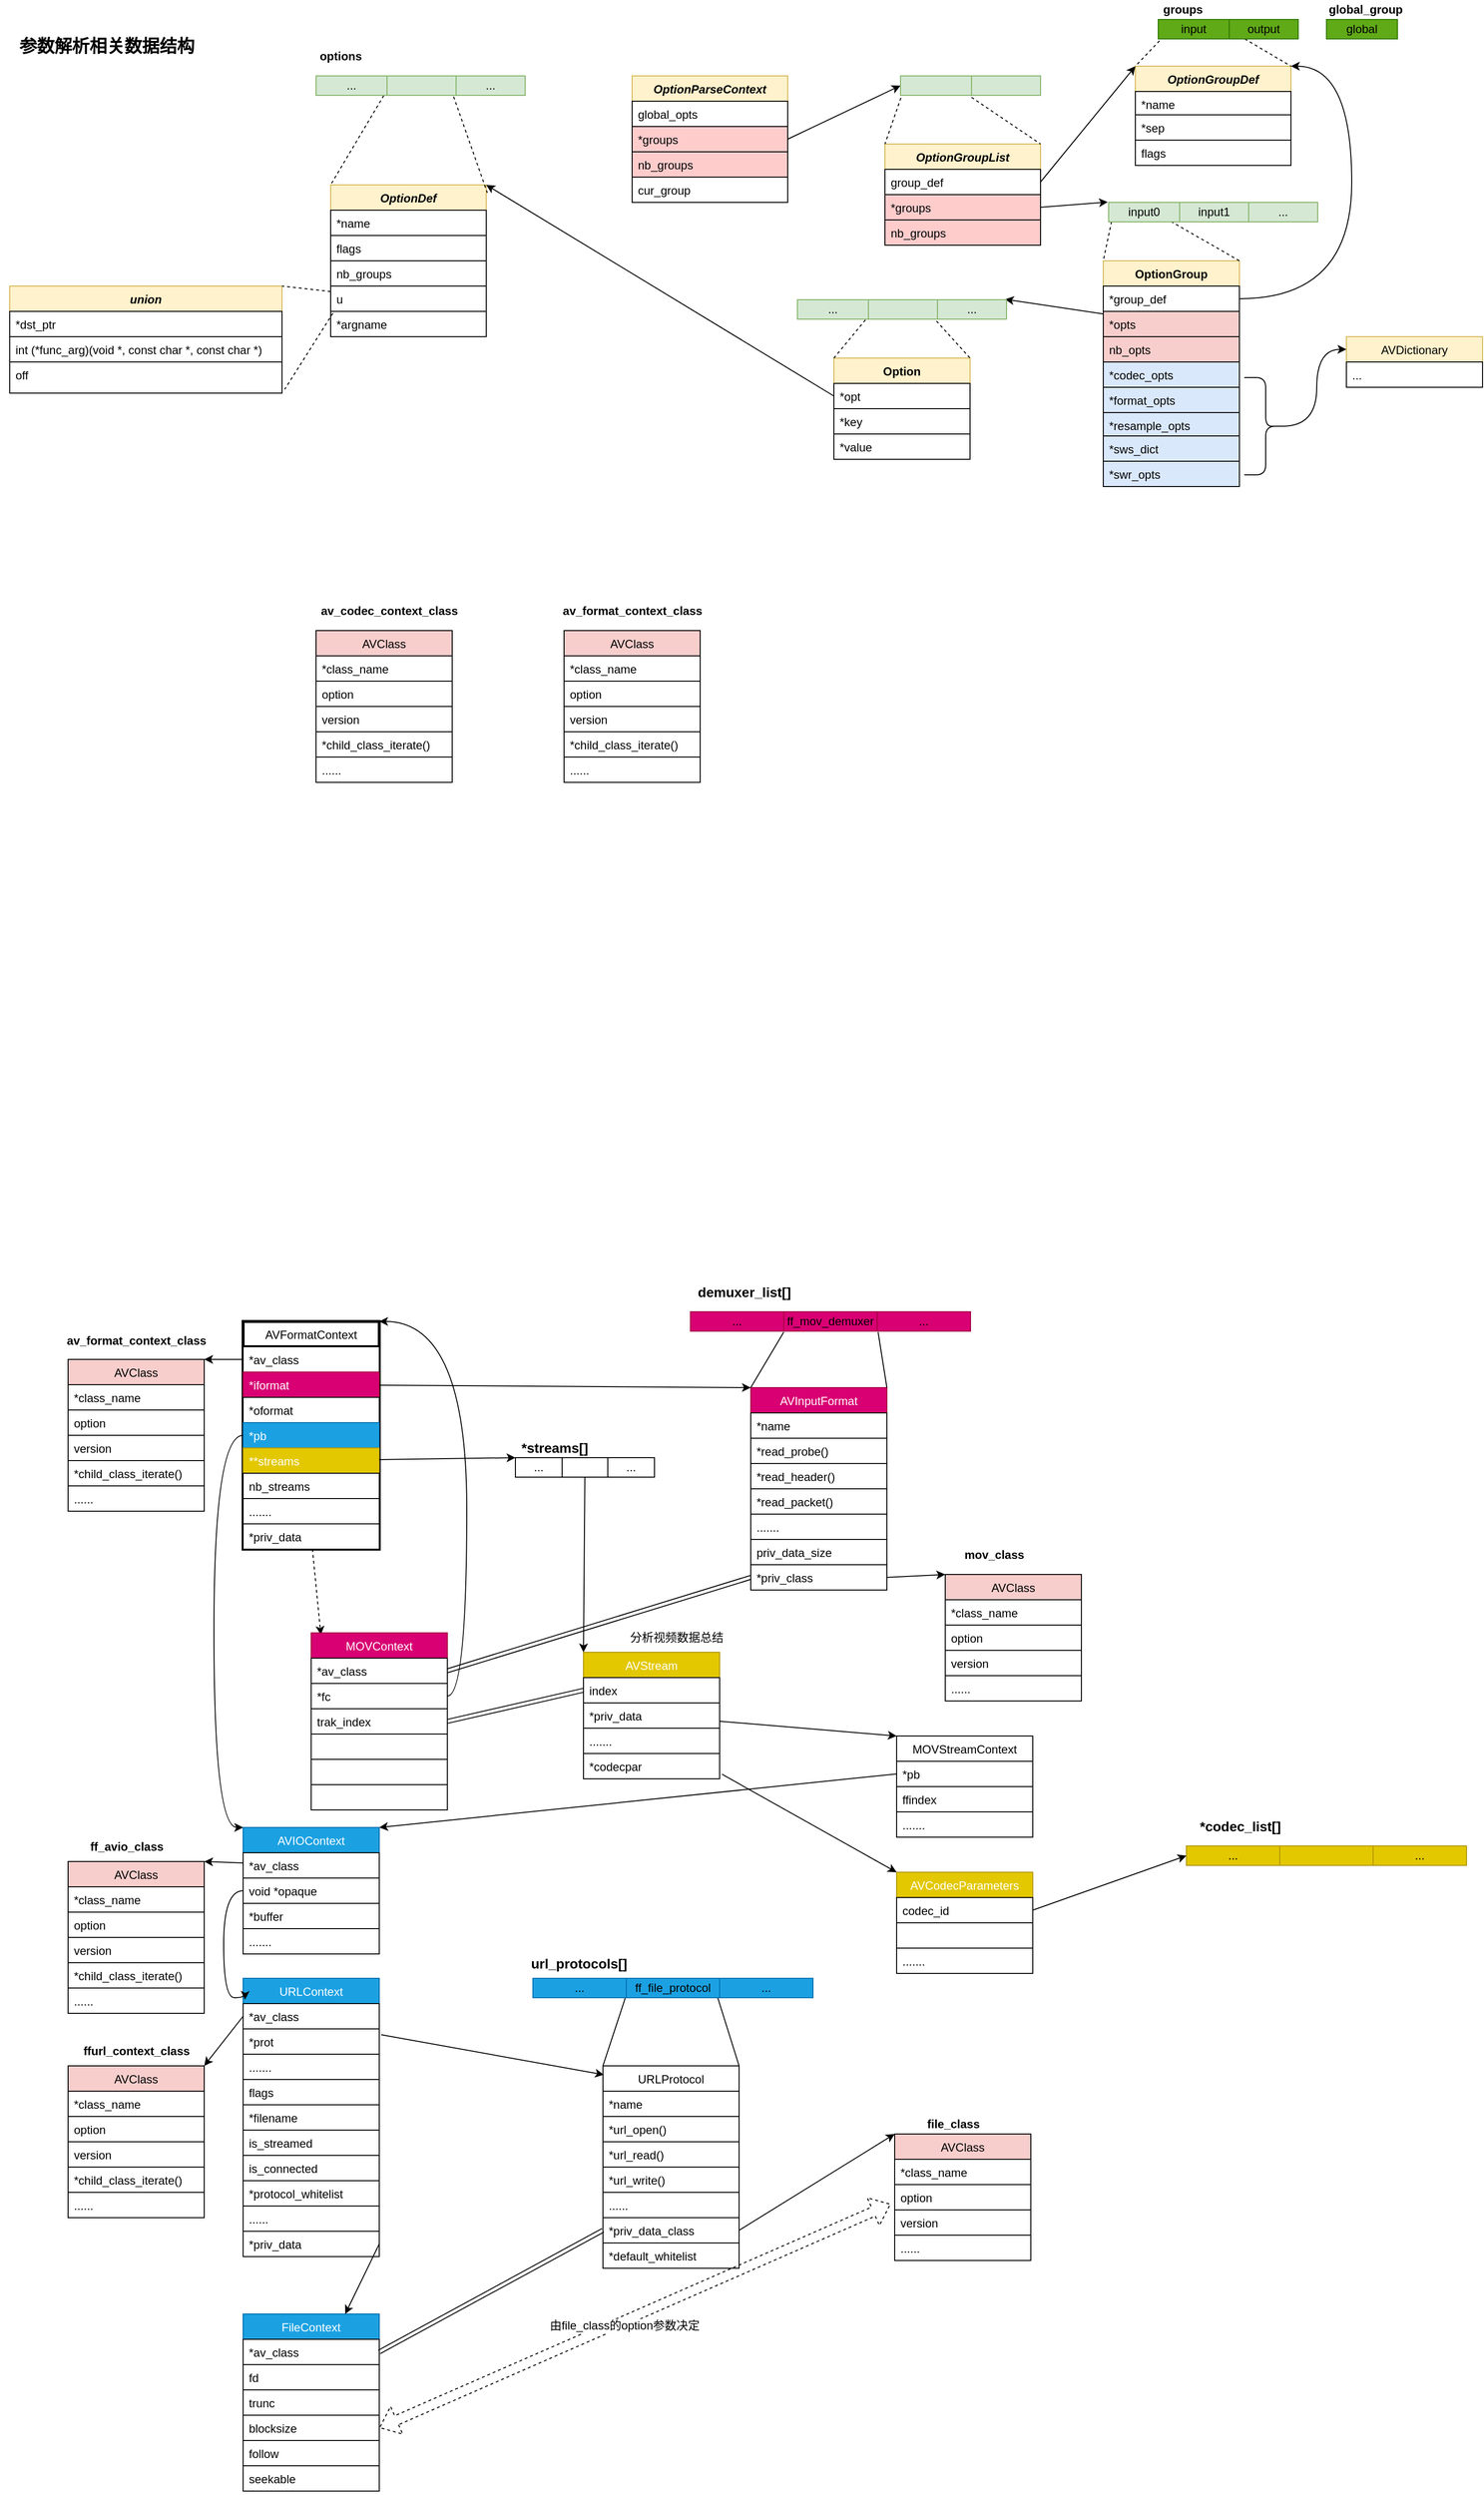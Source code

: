 <mxfile version="13.10.6" type="github">
  <diagram id="C5RBs43oDa-KdzZeNtuy" name="Page-1">
    <mxGraphModel dx="2031" dy="1009" grid="1" gridSize="10" guides="1" tooltips="1" connect="1" arrows="1" fold="1" page="1" pageScale="1" pageWidth="827" pageHeight="1169" math="0" shadow="0">
      <root>
        <mxCell id="WIyWlLk6GJQsqaUBKTNV-0" />
        <mxCell id="WIyWlLk6GJQsqaUBKTNV-1" parent="WIyWlLk6GJQsqaUBKTNV-0" />
        <mxCell id="zkfFHV4jXpPFQw0GAbJ--0" value="OptionParseContext" style="swimlane;fontStyle=3;align=center;verticalAlign=top;childLayout=stackLayout;horizontal=1;startSize=26;horizontalStack=0;resizeParent=1;resizeLast=0;collapsible=1;marginBottom=0;rounded=0;shadow=0;strokeWidth=1;fillColor=#fff2cc;strokeColor=#d6b656;" parent="WIyWlLk6GJQsqaUBKTNV-1" vertex="1">
          <mxGeometry x="700" y="90" width="160" height="130" as="geometry">
            <mxRectangle x="230" y="140" width="160" height="26" as="alternateBounds" />
          </mxGeometry>
        </mxCell>
        <mxCell id="zkfFHV4jXpPFQw0GAbJ--1" value="global_opts" style="text;align=left;verticalAlign=top;spacingLeft=4;spacingRight=4;overflow=hidden;rotatable=0;points=[[0,0.5],[1,0.5]];portConstraint=eastwest;strokeColor=#000000;fillColor=#ffffff;" parent="zkfFHV4jXpPFQw0GAbJ--0" vertex="1">
          <mxGeometry y="26" width="160" height="26" as="geometry" />
        </mxCell>
        <mxCell id="zkfFHV4jXpPFQw0GAbJ--2" value="*groups" style="text;align=left;verticalAlign=top;spacingLeft=4;spacingRight=4;overflow=hidden;rotatable=0;points=[[0,0.5],[1,0.5]];portConstraint=eastwest;rounded=0;shadow=0;html=0;fillColor=#ffcccc;strokeColor=#000000;" parent="zkfFHV4jXpPFQw0GAbJ--0" vertex="1">
          <mxGeometry y="52" width="160" height="26" as="geometry" />
        </mxCell>
        <mxCell id="zkfFHV4jXpPFQw0GAbJ--3" value="nb_groups" style="text;align=left;verticalAlign=top;spacingLeft=4;spacingRight=4;overflow=hidden;rotatable=0;points=[[0,0.5],[1,0.5]];portConstraint=eastwest;rounded=0;shadow=0;html=0;fillColor=#ffcccc;strokeColor=#000000;" parent="zkfFHV4jXpPFQw0GAbJ--0" vertex="1">
          <mxGeometry y="78" width="160" height="26" as="geometry" />
        </mxCell>
        <mxCell id="TLvipWy4CKrnre6s3CON-38" value="cur_group" style="text;align=left;verticalAlign=top;spacingLeft=4;spacingRight=4;overflow=hidden;rotatable=0;points=[[0,0.5],[1,0.5]];portConstraint=eastwest;rounded=0;shadow=0;html=0;strokeColor=#000000;fillColor=#ffffff;" parent="zkfFHV4jXpPFQw0GAbJ--0" vertex="1">
          <mxGeometry y="104" width="160" height="26" as="geometry" />
        </mxCell>
        <mxCell id="TLvipWy4CKrnre6s3CON-1" value="OptionGroupList" style="swimlane;fontStyle=3;align=center;verticalAlign=top;childLayout=stackLayout;horizontal=1;startSize=26;horizontalStack=0;resizeParent=1;resizeLast=0;collapsible=1;marginBottom=0;rounded=0;shadow=0;strokeWidth=1;fillColor=#fff2cc;strokeColor=#d6b656;" parent="WIyWlLk6GJQsqaUBKTNV-1" vertex="1">
          <mxGeometry x="960" y="160" width="160" height="104" as="geometry">
            <mxRectangle x="230" y="140" width="160" height="26" as="alternateBounds" />
          </mxGeometry>
        </mxCell>
        <mxCell id="TLvipWy4CKrnre6s3CON-2" value="group_def" style="text;align=left;verticalAlign=top;spacingLeft=4;spacingRight=4;overflow=hidden;rotatable=0;points=[[0,0.5],[1,0.5]];portConstraint=eastwest;strokeColor=#000000;fillColor=#ffffff;" parent="TLvipWy4CKrnre6s3CON-1" vertex="1">
          <mxGeometry y="26" width="160" height="26" as="geometry" />
        </mxCell>
        <mxCell id="TLvipWy4CKrnre6s3CON-3" value="*groups" style="text;align=left;verticalAlign=top;spacingLeft=4;spacingRight=4;overflow=hidden;rotatable=0;points=[[0,0.5],[1,0.5]];portConstraint=eastwest;rounded=0;shadow=0;html=0;fillColor=#ffcccc;strokeColor=#000000;" parent="TLvipWy4CKrnre6s3CON-1" vertex="1">
          <mxGeometry y="52" width="160" height="26" as="geometry" />
        </mxCell>
        <mxCell id="TLvipWy4CKrnre6s3CON-4" value="nb_groups" style="text;align=left;verticalAlign=top;spacingLeft=4;spacingRight=4;overflow=hidden;rotatable=0;points=[[0,0.5],[1,0.5]];portConstraint=eastwest;rounded=0;shadow=0;html=0;fillColor=#ffcccc;strokeColor=#000000;" parent="TLvipWy4CKrnre6s3CON-1" vertex="1">
          <mxGeometry y="78" width="160" height="26" as="geometry" />
        </mxCell>
        <mxCell id="TLvipWy4CKrnre6s3CON-7" style="rounded=0;orthogonalLoop=1;jettySize=auto;html=1;exitX=1;exitY=0.5;exitDx=0;exitDy=0;entryX=0;entryY=0.5;entryDx=0;entryDy=0;" parent="WIyWlLk6GJQsqaUBKTNV-1" source="zkfFHV4jXpPFQw0GAbJ--2" target="vrONHC7ssq6_6EG-4ylZ-293" edge="1">
          <mxGeometry relative="1" as="geometry">
            <mxPoint x="950" y="110" as="targetPoint" />
          </mxGeometry>
        </mxCell>
        <mxCell id="TLvipWy4CKrnre6s3CON-18" value="OptionGroup" style="swimlane;fontStyle=1;childLayout=stackLayout;horizontal=1;startSize=26;horizontalStack=0;resizeParent=1;resizeParentMax=0;resizeLast=0;collapsible=1;marginBottom=0;fillColor=#fff2cc;strokeColor=#d6b656;" parent="WIyWlLk6GJQsqaUBKTNV-1" vertex="1">
          <mxGeometry x="1184.5" y="280" width="140" height="232" as="geometry" />
        </mxCell>
        <mxCell id="TLvipWy4CKrnre6s3CON-19" value="*group_def" style="text;align=left;verticalAlign=top;spacingLeft=4;spacingRight=4;overflow=hidden;rotatable=0;points=[[0,0.5],[1,0.5]];portConstraint=eastwest;strokeColor=#000000;fillColor=#ffffff;" parent="TLvipWy4CKrnre6s3CON-18" vertex="1">
          <mxGeometry y="26" width="140" height="26" as="geometry" />
        </mxCell>
        <mxCell id="TLvipWy4CKrnre6s3CON-20" value="*opts" style="text;fillColor=#f8cecc;align=left;verticalAlign=top;spacingLeft=4;spacingRight=4;overflow=hidden;rotatable=0;points=[[0,0.5],[1,0.5]];portConstraint=eastwest;strokeColor=#000000;" parent="TLvipWy4CKrnre6s3CON-18" vertex="1">
          <mxGeometry y="52" width="140" height="26" as="geometry" />
        </mxCell>
        <mxCell id="TLvipWy4CKrnre6s3CON-21" value="nb_opts" style="text;fillColor=#f8cecc;align=left;verticalAlign=top;spacingLeft=4;spacingRight=4;overflow=hidden;rotatable=0;points=[[0,0.5],[1,0.5]];portConstraint=eastwest;strokeColor=#000000;" parent="TLvipWy4CKrnre6s3CON-18" vertex="1">
          <mxGeometry y="78" width="140" height="26" as="geometry" />
        </mxCell>
        <mxCell id="TLvipWy4CKrnre6s3CON-23" value="*codec_opts" style="text;fillColor=#dae8fc;align=left;verticalAlign=top;spacingLeft=4;spacingRight=4;overflow=hidden;rotatable=0;points=[[0,0.5],[1,0.5]];portConstraint=eastwest;strokeColor=#000000;" parent="TLvipWy4CKrnre6s3CON-18" vertex="1">
          <mxGeometry y="104" width="140" height="26" as="geometry" />
        </mxCell>
        <mxCell id="TLvipWy4CKrnre6s3CON-27" value="*format_opts" style="text;fillColor=#dae8fc;align=left;verticalAlign=top;spacingLeft=4;spacingRight=4;overflow=hidden;rotatable=0;points=[[0,0.5],[1,0.5]];portConstraint=eastwest;strokeColor=#000000;" parent="TLvipWy4CKrnre6s3CON-18" vertex="1">
          <mxGeometry y="130" width="140" height="26" as="geometry" />
        </mxCell>
        <mxCell id="TLvipWy4CKrnre6s3CON-26" value="*resample_opts" style="text;fillColor=#dae8fc;align=left;verticalAlign=top;spacingLeft=4;spacingRight=4;overflow=hidden;rotatable=0;points=[[0,0.5],[1,0.5]];portConstraint=eastwest;strokeColor=#000000;" parent="TLvipWy4CKrnre6s3CON-18" vertex="1">
          <mxGeometry y="156" width="140" height="24" as="geometry" />
        </mxCell>
        <mxCell id="TLvipWy4CKrnre6s3CON-25" value="*sws_dict" style="text;fillColor=#dae8fc;align=left;verticalAlign=top;spacingLeft=4;spacingRight=4;overflow=hidden;rotatable=0;points=[[0,0.5],[1,0.5]];portConstraint=eastwest;strokeColor=#000000;" parent="TLvipWy4CKrnre6s3CON-18" vertex="1">
          <mxGeometry y="180" width="140" height="26" as="geometry" />
        </mxCell>
        <mxCell id="TLvipWy4CKrnre6s3CON-24" value="*swr_opts" style="text;fillColor=#dae8fc;align=left;verticalAlign=top;spacingLeft=4;spacingRight=4;overflow=hidden;rotatable=0;points=[[0,0.5],[1,0.5]];portConstraint=eastwest;strokeColor=#000000;" parent="TLvipWy4CKrnre6s3CON-18" vertex="1">
          <mxGeometry y="206" width="140" height="26" as="geometry" />
        </mxCell>
        <mxCell id="TLvipWy4CKrnre6s3CON-22" style="rounded=0;orthogonalLoop=1;jettySize=auto;html=1;exitX=1;exitY=0.5;exitDx=0;exitDy=0;entryX=-0.004;entryY=-0.021;entryDx=0;entryDy=0;entryPerimeter=0;" parent="WIyWlLk6GJQsqaUBKTNV-1" source="TLvipWy4CKrnre6s3CON-3" target="vrONHC7ssq6_6EG-4ylZ-308" edge="1">
          <mxGeometry relative="1" as="geometry">
            <mxPoint x="1190" y="220" as="targetPoint" />
          </mxGeometry>
        </mxCell>
        <mxCell id="TLvipWy4CKrnre6s3CON-28" value="AVDictionary" style="swimlane;fontStyle=0;childLayout=stackLayout;horizontal=1;startSize=26;horizontalStack=0;resizeParent=1;resizeParentMax=0;resizeLast=0;collapsible=1;marginBottom=0;fillColor=#fff2cc;strokeColor=#d6b656;" parent="WIyWlLk6GJQsqaUBKTNV-1" vertex="1">
          <mxGeometry x="1434.5" y="358" width="140" height="52" as="geometry" />
        </mxCell>
        <mxCell id="TLvipWy4CKrnre6s3CON-31" value="..." style="text;align=left;verticalAlign=top;spacingLeft=4;spacingRight=4;overflow=hidden;rotatable=0;points=[[0,0.5],[1,0.5]];portConstraint=eastwest;strokeColor=#000000;fillColor=#ffffff;" parent="TLvipWy4CKrnre6s3CON-28" vertex="1">
          <mxGeometry y="26" width="140" height="26" as="geometry" />
        </mxCell>
        <mxCell id="TLvipWy4CKrnre6s3CON-33" style="edgeStyle=orthogonalEdgeStyle;curved=1;rounded=0;orthogonalLoop=1;jettySize=auto;html=1;entryX=0;entryY=0.25;entryDx=0;entryDy=0;exitX=0.1;exitY=0.5;exitDx=0;exitDy=0;exitPerimeter=0;" parent="WIyWlLk6GJQsqaUBKTNV-1" source="TLvipWy4CKrnre6s3CON-32" target="TLvipWy4CKrnre6s3CON-28" edge="1">
          <mxGeometry relative="1" as="geometry" />
        </mxCell>
        <mxCell id="TLvipWy4CKrnre6s3CON-32" value="" style="shape=curlyBracket;whiteSpace=wrap;html=1;rounded=1;fillColor=#ffffff;rotation=-180;" parent="WIyWlLk6GJQsqaUBKTNV-1" vertex="1">
          <mxGeometry x="1329.5" y="400" width="44" height="100" as="geometry" />
        </mxCell>
        <mxCell id="TLvipWy4CKrnre6s3CON-34" value="Option" style="swimlane;fontStyle=1;childLayout=stackLayout;horizontal=1;startSize=26;horizontalStack=0;resizeParent=1;resizeParentMax=0;resizeLast=0;collapsible=1;marginBottom=0;fillColor=#fff2cc;strokeColor=#d6b656;" parent="WIyWlLk6GJQsqaUBKTNV-1" vertex="1">
          <mxGeometry x="907.5" y="380" width="140" height="104" as="geometry" />
        </mxCell>
        <mxCell id="TLvipWy4CKrnre6s3CON-35" value="*opt" style="text;align=left;verticalAlign=top;spacingLeft=4;spacingRight=4;overflow=hidden;rotatable=0;points=[[0,0.5],[1,0.5]];portConstraint=eastwest;strokeColor=#000000;fillColor=#ffffff;" parent="TLvipWy4CKrnre6s3CON-34" vertex="1">
          <mxGeometry y="26" width="140" height="26" as="geometry" />
        </mxCell>
        <mxCell id="vrONHC7ssq6_6EG-4ylZ-348" value="*key" style="text;align=left;verticalAlign=top;spacingLeft=4;spacingRight=4;overflow=hidden;rotatable=0;points=[[0,0.5],[1,0.5]];portConstraint=eastwest;strokeColor=#000000;fillColor=#ffffff;" vertex="1" parent="TLvipWy4CKrnre6s3CON-34">
          <mxGeometry y="52" width="140" height="26" as="geometry" />
        </mxCell>
        <mxCell id="vrONHC7ssq6_6EG-4ylZ-349" value="*value" style="text;align=left;verticalAlign=top;spacingLeft=4;spacingRight=4;overflow=hidden;rotatable=0;points=[[0,0.5],[1,0.5]];portConstraint=eastwest;strokeColor=#000000;fillColor=#ffffff;" vertex="1" parent="TLvipWy4CKrnre6s3CON-34">
          <mxGeometry y="78" width="140" height="26" as="geometry" />
        </mxCell>
        <mxCell id="TLvipWy4CKrnre6s3CON-36" style="rounded=0;orthogonalLoop=1;jettySize=auto;html=1;entryX=0.993;entryY=-0.021;entryDx=0;entryDy=0;entryPerimeter=0;" parent="WIyWlLk6GJQsqaUBKTNV-1" source="TLvipWy4CKrnre6s3CON-20" target="vrONHC7ssq6_6EG-4ylZ-375" edge="1">
          <mxGeometry relative="1" as="geometry" />
        </mxCell>
        <mxCell id="TLvipWy4CKrnre6s3CON-39" value="OptionGroupDef" style="swimlane;fontStyle=3;align=center;verticalAlign=top;childLayout=stackLayout;horizontal=1;startSize=26;horizontalStack=0;resizeParent=1;resizeLast=0;collapsible=1;marginBottom=0;rounded=0;shadow=0;strokeWidth=1;fillColor=#fff2cc;strokeColor=#d6b656;" parent="WIyWlLk6GJQsqaUBKTNV-1" vertex="1">
          <mxGeometry x="1217.5" y="80" width="160" height="102" as="geometry">
            <mxRectangle x="230" y="140" width="160" height="26" as="alternateBounds" />
          </mxGeometry>
        </mxCell>
        <mxCell id="TLvipWy4CKrnre6s3CON-40" value="*name" style="text;align=left;verticalAlign=top;spacingLeft=4;spacingRight=4;overflow=hidden;rotatable=0;points=[[0,0.5],[1,0.5]];portConstraint=eastwest;strokeColor=#000000;fillColor=#ffffff;" parent="TLvipWy4CKrnre6s3CON-39" vertex="1">
          <mxGeometry y="26" width="160" height="24" as="geometry" />
        </mxCell>
        <mxCell id="TLvipWy4CKrnre6s3CON-41" value="*sep" style="text;align=left;verticalAlign=top;spacingLeft=4;spacingRight=4;overflow=hidden;rotatable=0;points=[[0,0.5],[1,0.5]];portConstraint=eastwest;rounded=0;shadow=0;html=0;strokeColor=#000000;fillColor=#ffffff;" parent="TLvipWy4CKrnre6s3CON-39" vertex="1">
          <mxGeometry y="50" width="160" height="26" as="geometry" />
        </mxCell>
        <mxCell id="TLvipWy4CKrnre6s3CON-42" value="flags" style="text;align=left;verticalAlign=top;spacingLeft=4;spacingRight=4;overflow=hidden;rotatable=0;points=[[0,0.5],[1,0.5]];portConstraint=eastwest;rounded=0;shadow=0;html=0;strokeColor=#000000;fillColor=#ffffff;" parent="TLvipWy4CKrnre6s3CON-39" vertex="1">
          <mxGeometry y="76" width="160" height="26" as="geometry" />
        </mxCell>
        <mxCell id="TLvipWy4CKrnre6s3CON-45" style="edgeStyle=none;rounded=0;orthogonalLoop=1;jettySize=auto;html=1;exitX=1;exitY=0.5;exitDx=0;exitDy=0;entryX=0;entryY=0;entryDx=0;entryDy=0;" parent="WIyWlLk6GJQsqaUBKTNV-1" source="TLvipWy4CKrnre6s3CON-2" edge="1" target="TLvipWy4CKrnre6s3CON-39">
          <mxGeometry relative="1" as="geometry">
            <mxPoint x="1240" y="20" as="targetPoint" />
          </mxGeometry>
        </mxCell>
        <mxCell id="vrONHC7ssq6_6EG-4ylZ-0" value="URLContext" style="swimlane;fontStyle=0;childLayout=stackLayout;horizontal=1;startSize=26;fillColor=#1ba1e2;horizontalStack=0;resizeParent=1;resizeParentMax=0;resizeLast=0;collapsible=1;marginBottom=0;strokeColor=#006EAF;fontColor=#ffffff;" vertex="1" parent="WIyWlLk6GJQsqaUBKTNV-1">
          <mxGeometry x="300" y="2045" width="140" height="286" as="geometry" />
        </mxCell>
        <mxCell id="vrONHC7ssq6_6EG-4ylZ-1" value="*av_class" style="text;align=left;verticalAlign=top;spacingLeft=4;spacingRight=4;overflow=hidden;rotatable=0;points=[[0,0.5],[1,0.5]];portConstraint=eastwest;strokeColor=#000000;fillColor=#ffffff;" vertex="1" parent="vrONHC7ssq6_6EG-4ylZ-0">
          <mxGeometry y="26" width="140" height="26" as="geometry" />
        </mxCell>
        <mxCell id="vrONHC7ssq6_6EG-4ylZ-2" value="*prot" style="text;align=left;verticalAlign=top;spacingLeft=4;spacingRight=4;overflow=hidden;rotatable=0;points=[[0,0.5],[1,0.5]];portConstraint=eastwest;strokeColor=#000000;fillColor=#ffffff;" vertex="1" parent="vrONHC7ssq6_6EG-4ylZ-0">
          <mxGeometry y="52" width="140" height="26" as="geometry" />
        </mxCell>
        <mxCell id="vrONHC7ssq6_6EG-4ylZ-3" value="......." style="text;align=left;verticalAlign=top;spacingLeft=4;spacingRight=4;overflow=hidden;rotatable=0;points=[[0,0.5],[1,0.5]];portConstraint=eastwest;strokeColor=#000000;fillColor=#ffffff;" vertex="1" parent="vrONHC7ssq6_6EG-4ylZ-0">
          <mxGeometry y="78" width="140" height="26" as="geometry" />
        </mxCell>
        <mxCell id="vrONHC7ssq6_6EG-4ylZ-175" value="flags" style="text;align=left;verticalAlign=top;spacingLeft=4;spacingRight=4;overflow=hidden;rotatable=0;points=[[0,0.5],[1,0.5]];portConstraint=eastwest;strokeColor=#000000;fillColor=#ffffff;" vertex="1" parent="vrONHC7ssq6_6EG-4ylZ-0">
          <mxGeometry y="104" width="140" height="26" as="geometry" />
        </mxCell>
        <mxCell id="vrONHC7ssq6_6EG-4ylZ-170" value="*filename" style="text;align=left;verticalAlign=top;spacingLeft=4;spacingRight=4;overflow=hidden;rotatable=0;points=[[0,0.5],[1,0.5]];portConstraint=eastwest;strokeColor=#000000;fillColor=#ffffff;" vertex="1" parent="vrONHC7ssq6_6EG-4ylZ-0">
          <mxGeometry y="130" width="140" height="26" as="geometry" />
        </mxCell>
        <mxCell id="vrONHC7ssq6_6EG-4ylZ-171" value="is_streamed" style="text;fillColor=none;align=left;verticalAlign=top;spacingLeft=4;spacingRight=4;overflow=hidden;rotatable=0;points=[[0,0.5],[1,0.5]];portConstraint=eastwest;strokeColor=#000000;" vertex="1" parent="vrONHC7ssq6_6EG-4ylZ-0">
          <mxGeometry y="156" width="140" height="26" as="geometry" />
        </mxCell>
        <mxCell id="vrONHC7ssq6_6EG-4ylZ-172" value="is_connected" style="text;align=left;verticalAlign=top;spacingLeft=4;spacingRight=4;overflow=hidden;rotatable=0;points=[[0,0.5],[1,0.5]];portConstraint=eastwest;strokeColor=#000000;fillColor=#ffffff;" vertex="1" parent="vrONHC7ssq6_6EG-4ylZ-0">
          <mxGeometry y="182" width="140" height="26" as="geometry" />
        </mxCell>
        <mxCell id="vrONHC7ssq6_6EG-4ylZ-173" value="*protocol_whitelist" style="text;align=left;verticalAlign=top;spacingLeft=4;spacingRight=4;overflow=hidden;rotatable=0;points=[[0,0.5],[1,0.5]];portConstraint=eastwest;strokeColor=#000000;fillColor=#ffffff;" vertex="1" parent="vrONHC7ssq6_6EG-4ylZ-0">
          <mxGeometry y="208" width="140" height="26" as="geometry" />
        </mxCell>
        <mxCell id="vrONHC7ssq6_6EG-4ylZ-174" value="......" style="text;align=left;verticalAlign=top;spacingLeft=4;spacingRight=4;overflow=hidden;rotatable=0;points=[[0,0.5],[1,0.5]];portConstraint=eastwest;strokeColor=#000000;fillColor=#ffffff;" vertex="1" parent="vrONHC7ssq6_6EG-4ylZ-0">
          <mxGeometry y="234" width="140" height="26" as="geometry" />
        </mxCell>
        <mxCell id="vrONHC7ssq6_6EG-4ylZ-161" value="*priv_data" style="text;align=left;verticalAlign=top;spacingLeft=4;spacingRight=4;overflow=hidden;rotatable=0;points=[[0,0.5],[1,0.5]];portConstraint=eastwest;strokeColor=#000000;fillColor=#ffffff;" vertex="1" parent="vrONHC7ssq6_6EG-4ylZ-0">
          <mxGeometry y="260" width="140" height="26" as="geometry" />
        </mxCell>
        <mxCell id="vrONHC7ssq6_6EG-4ylZ-4" value="URLProtocol" style="swimlane;fontStyle=0;childLayout=stackLayout;horizontal=1;startSize=26;fillColor=none;horizontalStack=0;resizeParent=1;resizeParentMax=0;resizeLast=0;collapsible=1;marginBottom=0;" vertex="1" parent="WIyWlLk6GJQsqaUBKTNV-1">
          <mxGeometry x="670" y="2135" width="140" height="208" as="geometry" />
        </mxCell>
        <mxCell id="vrONHC7ssq6_6EG-4ylZ-5" value="*name" style="text;align=left;verticalAlign=top;spacingLeft=4;spacingRight=4;overflow=hidden;rotatable=0;points=[[0,0.5],[1,0.5]];portConstraint=eastwest;strokeColor=#000000;fillColor=#ffffff;" vertex="1" parent="vrONHC7ssq6_6EG-4ylZ-4">
          <mxGeometry y="26" width="140" height="26" as="geometry" />
        </mxCell>
        <mxCell id="vrONHC7ssq6_6EG-4ylZ-6" value="*url_open()" style="text;align=left;verticalAlign=top;spacingLeft=4;spacingRight=4;overflow=hidden;rotatable=0;points=[[0,0.5],[1,0.5]];portConstraint=eastwest;strokeColor=#000000;fillColor=#ffffff;" vertex="1" parent="vrONHC7ssq6_6EG-4ylZ-4">
          <mxGeometry y="52" width="140" height="26" as="geometry" />
        </mxCell>
        <mxCell id="vrONHC7ssq6_6EG-4ylZ-8" value="*url_read()" style="text;align=left;verticalAlign=top;spacingLeft=4;spacingRight=4;overflow=hidden;rotatable=0;points=[[0,0.5],[1,0.5]];portConstraint=eastwest;strokeColor=#000000;fillColor=#ffffff;" vertex="1" parent="vrONHC7ssq6_6EG-4ylZ-4">
          <mxGeometry y="78" width="140" height="26" as="geometry" />
        </mxCell>
        <mxCell id="vrONHC7ssq6_6EG-4ylZ-9" value="*url_write()" style="text;align=left;verticalAlign=top;spacingLeft=4;spacingRight=4;overflow=hidden;rotatable=0;points=[[0,0.5],[1,0.5]];portConstraint=eastwest;strokeColor=#000000;fillColor=#ffffff;" vertex="1" parent="vrONHC7ssq6_6EG-4ylZ-4">
          <mxGeometry y="104" width="140" height="26" as="geometry" />
        </mxCell>
        <mxCell id="vrONHC7ssq6_6EG-4ylZ-10" value="......" style="text;align=left;verticalAlign=top;spacingLeft=4;spacingRight=4;overflow=hidden;rotatable=0;points=[[0,0.5],[1,0.5]];portConstraint=eastwest;strokeColor=#000000;fillColor=#ffffff;" vertex="1" parent="vrONHC7ssq6_6EG-4ylZ-4">
          <mxGeometry y="130" width="140" height="26" as="geometry" />
        </mxCell>
        <mxCell id="vrONHC7ssq6_6EG-4ylZ-181" value="*priv_data_class" style="text;align=left;verticalAlign=top;spacingLeft=4;spacingRight=4;overflow=hidden;rotatable=0;points=[[0,0.5],[1,0.5]];portConstraint=eastwest;strokeColor=#000000;fillColor=#ffffff;" vertex="1" parent="vrONHC7ssq6_6EG-4ylZ-4">
          <mxGeometry y="156" width="140" height="26" as="geometry" />
        </mxCell>
        <mxCell id="vrONHC7ssq6_6EG-4ylZ-11" value="*default_whitelist" style="text;align=left;verticalAlign=top;spacingLeft=4;spacingRight=4;overflow=hidden;rotatable=0;points=[[0,0.5],[1,0.5]];portConstraint=eastwest;strokeColor=#000000;fillColor=#ffffff;" vertex="1" parent="vrONHC7ssq6_6EG-4ylZ-4">
          <mxGeometry y="182" width="140" height="26" as="geometry" />
        </mxCell>
        <mxCell id="vrONHC7ssq6_6EG-4ylZ-12" style="rounded=0;orthogonalLoop=1;jettySize=auto;html=1;entryX=0.007;entryY=0.044;entryDx=0;entryDy=0;entryPerimeter=0;exitX=1.014;exitY=0.231;exitDx=0;exitDy=0;exitPerimeter=0;" edge="1" parent="WIyWlLk6GJQsqaUBKTNV-1" source="vrONHC7ssq6_6EG-4ylZ-2" target="vrONHC7ssq6_6EG-4ylZ-4">
          <mxGeometry relative="1" as="geometry" />
        </mxCell>
        <mxCell id="vrONHC7ssq6_6EG-4ylZ-14" value="AVClass" style="swimlane;fontStyle=0;childLayout=stackLayout;horizontal=1;startSize=26;fillColor=#f8cecc;horizontalStack=0;resizeParent=1;resizeParentMax=0;resizeLast=0;collapsible=1;marginBottom=0;" vertex="1" parent="WIyWlLk6GJQsqaUBKTNV-1">
          <mxGeometry x="120" y="2135" width="140" height="156" as="geometry" />
        </mxCell>
        <mxCell id="vrONHC7ssq6_6EG-4ylZ-157" value="*class_name" style="text;align=left;verticalAlign=top;spacingLeft=4;spacingRight=4;overflow=hidden;rotatable=0;points=[[0,0.5],[1,0.5]];portConstraint=eastwest;strokeColor=#000000;fillColor=#ffffff;" vertex="1" parent="vrONHC7ssq6_6EG-4ylZ-14">
          <mxGeometry y="26" width="140" height="26" as="geometry" />
        </mxCell>
        <mxCell id="vrONHC7ssq6_6EG-4ylZ-158" value="option" style="text;align=left;verticalAlign=top;spacingLeft=4;spacingRight=4;overflow=hidden;rotatable=0;points=[[0,0.5],[1,0.5]];portConstraint=eastwest;strokeColor=#000000;fillColor=#ffffff;" vertex="1" parent="vrONHC7ssq6_6EG-4ylZ-14">
          <mxGeometry y="52" width="140" height="26" as="geometry" />
        </mxCell>
        <mxCell id="vrONHC7ssq6_6EG-4ylZ-15" value="version" style="text;align=left;verticalAlign=top;spacingLeft=4;spacingRight=4;overflow=hidden;rotatable=0;points=[[0,0.5],[1,0.5]];portConstraint=eastwest;strokeColor=#000000;fillColor=#ffffff;" vertex="1" parent="vrONHC7ssq6_6EG-4ylZ-14">
          <mxGeometry y="78" width="140" height="26" as="geometry" />
        </mxCell>
        <mxCell id="vrONHC7ssq6_6EG-4ylZ-16" value="*child_class_iterate()" style="text;align=left;verticalAlign=top;spacingLeft=4;spacingRight=4;overflow=hidden;rotatable=0;points=[[0,0.5],[1,0.5]];portConstraint=eastwest;strokeColor=#000000;fillColor=#ffffff;" vertex="1" parent="vrONHC7ssq6_6EG-4ylZ-14">
          <mxGeometry y="104" width="140" height="26" as="geometry" />
        </mxCell>
        <mxCell id="vrONHC7ssq6_6EG-4ylZ-17" value="......" style="text;align=left;verticalAlign=top;spacingLeft=4;spacingRight=4;overflow=hidden;rotatable=0;points=[[0,0.5],[1,0.5]];portConstraint=eastwest;strokeColor=#000000;fillColor=#ffffff;" vertex="1" parent="vrONHC7ssq6_6EG-4ylZ-14">
          <mxGeometry y="130" width="140" height="26" as="geometry" />
        </mxCell>
        <mxCell id="vrONHC7ssq6_6EG-4ylZ-18" style="edgeStyle=none;rounded=0;orthogonalLoop=1;jettySize=auto;html=1;entryX=1;entryY=0;entryDx=0;entryDy=0;exitX=0;exitY=0.5;exitDx=0;exitDy=0;" edge="1" parent="WIyWlLk6GJQsqaUBKTNV-1" source="vrONHC7ssq6_6EG-4ylZ-1" target="vrONHC7ssq6_6EG-4ylZ-14">
          <mxGeometry relative="1" as="geometry" />
        </mxCell>
        <mxCell id="vrONHC7ssq6_6EG-4ylZ-20" value="AVIOContext" style="swimlane;fontStyle=0;childLayout=stackLayout;horizontal=1;startSize=26;fillColor=#1ba1e2;horizontalStack=0;resizeParent=1;resizeParentMax=0;resizeLast=0;collapsible=1;marginBottom=0;strokeColor=#006EAF;fontColor=#ffffff;" vertex="1" parent="WIyWlLk6GJQsqaUBKTNV-1">
          <mxGeometry x="300" y="1890" width="140" height="130" as="geometry" />
        </mxCell>
        <mxCell id="vrONHC7ssq6_6EG-4ylZ-21" value="*av_class" style="text;align=left;verticalAlign=top;spacingLeft=4;spacingRight=4;overflow=hidden;rotatable=0;points=[[0,0.5],[1,0.5]];portConstraint=eastwest;strokeColor=#000000;fillColor=#ffffff;" vertex="1" parent="vrONHC7ssq6_6EG-4ylZ-20">
          <mxGeometry y="26" width="140" height="26" as="geometry" />
        </mxCell>
        <mxCell id="vrONHC7ssq6_6EG-4ylZ-22" value="void *opaque" style="text;align=left;verticalAlign=top;spacingLeft=4;spacingRight=4;overflow=hidden;rotatable=0;points=[[0,0.5],[1,0.5]];portConstraint=eastwest;strokeColor=#000000;fillColor=#ffffff;" vertex="1" parent="vrONHC7ssq6_6EG-4ylZ-20">
          <mxGeometry y="52" width="140" height="26" as="geometry" />
        </mxCell>
        <mxCell id="vrONHC7ssq6_6EG-4ylZ-189" value="*buffer" style="text;align=left;verticalAlign=top;spacingLeft=4;spacingRight=4;overflow=hidden;rotatable=0;points=[[0,0.5],[1,0.5]];portConstraint=eastwest;strokeColor=#000000;fillColor=#ffffff;" vertex="1" parent="vrONHC7ssq6_6EG-4ylZ-20">
          <mxGeometry y="78" width="140" height="26" as="geometry" />
        </mxCell>
        <mxCell id="vrONHC7ssq6_6EG-4ylZ-23" value="......." style="text;align=left;verticalAlign=top;spacingLeft=4;spacingRight=4;overflow=hidden;rotatable=0;points=[[0,0.5],[1,0.5]];portConstraint=eastwest;strokeColor=#000000;fillColor=#ffffff;" vertex="1" parent="vrONHC7ssq6_6EG-4ylZ-20">
          <mxGeometry y="104" width="140" height="26" as="geometry" />
        </mxCell>
        <mxCell id="vrONHC7ssq6_6EG-4ylZ-24" style="edgeStyle=orthogonalEdgeStyle;rounded=0;orthogonalLoop=1;jettySize=auto;html=1;entryX=0.014;entryY=0.077;entryDx=0;entryDy=0;entryPerimeter=0;exitX=0;exitY=0.5;exitDx=0;exitDy=0;curved=1;" edge="1" parent="WIyWlLk6GJQsqaUBKTNV-1" source="vrONHC7ssq6_6EG-4ylZ-22" target="vrONHC7ssq6_6EG-4ylZ-0">
          <mxGeometry relative="1" as="geometry">
            <Array as="points">
              <mxPoint x="280" y="1955" />
              <mxPoint x="280" y="2065" />
              <mxPoint x="302" y="2065" />
            </Array>
          </mxGeometry>
        </mxCell>
        <mxCell id="vrONHC7ssq6_6EG-4ylZ-25" value="AVClass" style="swimlane;fontStyle=0;childLayout=stackLayout;horizontal=1;startSize=26;fillColor=#f8cecc;horizontalStack=0;resizeParent=1;resizeParentMax=0;resizeLast=0;collapsible=1;marginBottom=0;" vertex="1" parent="WIyWlLk6GJQsqaUBKTNV-1">
          <mxGeometry x="120" y="1925" width="140" height="156" as="geometry" />
        </mxCell>
        <mxCell id="vrONHC7ssq6_6EG-4ylZ-155" value="*class_name" style="text;align=left;verticalAlign=top;spacingLeft=4;spacingRight=4;overflow=hidden;rotatable=0;points=[[0,0.5],[1,0.5]];portConstraint=eastwest;strokeColor=#000000;fillColor=#ffffff;" vertex="1" parent="vrONHC7ssq6_6EG-4ylZ-25">
          <mxGeometry y="26" width="140" height="26" as="geometry" />
        </mxCell>
        <mxCell id="vrONHC7ssq6_6EG-4ylZ-156" value="option" style="text;align=left;verticalAlign=top;spacingLeft=4;spacingRight=4;overflow=hidden;rotatable=0;points=[[0,0.5],[1,0.5]];portConstraint=eastwest;strokeColor=#000000;fillColor=#ffffff;" vertex="1" parent="vrONHC7ssq6_6EG-4ylZ-25">
          <mxGeometry y="52" width="140" height="26" as="geometry" />
        </mxCell>
        <mxCell id="vrONHC7ssq6_6EG-4ylZ-26" value="version" style="text;align=left;verticalAlign=top;spacingLeft=4;spacingRight=4;overflow=hidden;rotatable=0;points=[[0,0.5],[1,0.5]];portConstraint=eastwest;strokeColor=#000000;fillColor=#ffffff;" vertex="1" parent="vrONHC7ssq6_6EG-4ylZ-25">
          <mxGeometry y="78" width="140" height="26" as="geometry" />
        </mxCell>
        <mxCell id="vrONHC7ssq6_6EG-4ylZ-27" value="*child_class_iterate()" style="text;align=left;verticalAlign=top;spacingLeft=4;spacingRight=4;overflow=hidden;rotatable=0;points=[[0,0.5],[1,0.5]];portConstraint=eastwest;strokeColor=#000000;fillColor=#ffffff;" vertex="1" parent="vrONHC7ssq6_6EG-4ylZ-25">
          <mxGeometry y="104" width="140" height="26" as="geometry" />
        </mxCell>
        <mxCell id="vrONHC7ssq6_6EG-4ylZ-28" value="......" style="text;align=left;verticalAlign=top;spacingLeft=4;spacingRight=4;overflow=hidden;rotatable=0;points=[[0,0.5],[1,0.5]];portConstraint=eastwest;strokeColor=#000000;fillColor=#ffffff;" vertex="1" parent="vrONHC7ssq6_6EG-4ylZ-25">
          <mxGeometry y="130" width="140" height="26" as="geometry" />
        </mxCell>
        <mxCell id="vrONHC7ssq6_6EG-4ylZ-29" style="rounded=0;orthogonalLoop=1;jettySize=auto;html=1;entryX=1;entryY=0;entryDx=0;entryDy=0;" edge="1" parent="WIyWlLk6GJQsqaUBKTNV-1" source="vrONHC7ssq6_6EG-4ylZ-21" target="vrONHC7ssq6_6EG-4ylZ-25">
          <mxGeometry relative="1" as="geometry" />
        </mxCell>
        <mxCell id="vrONHC7ssq6_6EG-4ylZ-30" value="ff_avio_class" style="text;html=1;align=center;verticalAlign=middle;resizable=0;points=[];autosize=1;fontStyle=1" vertex="1" parent="WIyWlLk6GJQsqaUBKTNV-1">
          <mxGeometry x="135" y="1900" width="90" height="20" as="geometry" />
        </mxCell>
        <mxCell id="vrONHC7ssq6_6EG-4ylZ-31" value="ffurl_context_class" style="text;html=1;align=center;verticalAlign=middle;resizable=0;points=[];autosize=1;fontStyle=1" vertex="1" parent="WIyWlLk6GJQsqaUBKTNV-1">
          <mxGeometry x="130" y="2110" width="120" height="20" as="geometry" />
        </mxCell>
        <mxCell id="vrONHC7ssq6_6EG-4ylZ-32" value="AVFormatContext" style="swimlane;fontStyle=0;childLayout=stackLayout;horizontal=1;startSize=26;horizontalStack=0;resizeParent=1;resizeParentMax=0;resizeLast=0;collapsible=1;marginBottom=0;rounded=0;glass=0;strokeWidth=3;fontSize=12;labelBackgroundColor=none;" vertex="1" parent="WIyWlLk6GJQsqaUBKTNV-1">
          <mxGeometry x="300" y="1370" width="140" height="234" as="geometry" />
        </mxCell>
        <mxCell id="vrONHC7ssq6_6EG-4ylZ-33" value="*av_class" style="text;align=left;verticalAlign=top;spacingLeft=4;spacingRight=4;overflow=hidden;rotatable=0;points=[[0,0.5],[1,0.5]];portConstraint=eastwest;strokeColor=#000000;fillColor=#ffffff;" vertex="1" parent="vrONHC7ssq6_6EG-4ylZ-32">
          <mxGeometry y="26" width="140" height="26" as="geometry" />
        </mxCell>
        <mxCell id="vrONHC7ssq6_6EG-4ylZ-34" value="*iformat" style="text;fillColor=#d80073;align=left;verticalAlign=top;spacingLeft=4;spacingRight=4;overflow=hidden;rotatable=0;points=[[0,0.5],[1,0.5]];portConstraint=eastwest;strokeColor=#A50040;fontColor=#ffffff;" vertex="1" parent="vrONHC7ssq6_6EG-4ylZ-32">
          <mxGeometry y="52" width="140" height="26" as="geometry" />
        </mxCell>
        <mxCell id="vrONHC7ssq6_6EG-4ylZ-36" value="*oformat" style="text;align=left;verticalAlign=top;spacingLeft=4;spacingRight=4;overflow=hidden;rotatable=0;points=[[0,0.5],[1,0.5]];portConstraint=eastwest;strokeColor=#000000;fillColor=#ffffff;" vertex="1" parent="vrONHC7ssq6_6EG-4ylZ-32">
          <mxGeometry y="78" width="140" height="26" as="geometry" />
        </mxCell>
        <mxCell id="vrONHC7ssq6_6EG-4ylZ-37" value="*pb" style="text;fillColor=#1ba1e2;align=left;verticalAlign=top;spacingLeft=4;spacingRight=4;overflow=hidden;rotatable=0;points=[[0,0.5],[1,0.5]];portConstraint=eastwest;strokeColor=#006EAF;fontColor=#ffffff;" vertex="1" parent="vrONHC7ssq6_6EG-4ylZ-32">
          <mxGeometry y="104" width="140" height="26" as="geometry" />
        </mxCell>
        <mxCell id="vrONHC7ssq6_6EG-4ylZ-234" value="**streams" style="text;fillColor=#e3c800;align=left;verticalAlign=top;spacingLeft=4;spacingRight=4;overflow=hidden;rotatable=0;points=[[0,0.5],[1,0.5]];portConstraint=eastwest;strokeColor=#B09500;fontColor=#ffffff;" vertex="1" parent="vrONHC7ssq6_6EG-4ylZ-32">
          <mxGeometry y="130" width="140" height="26" as="geometry" />
        </mxCell>
        <mxCell id="vrONHC7ssq6_6EG-4ylZ-39" value="nb_streams" style="text;align=left;verticalAlign=top;spacingLeft=4;spacingRight=4;overflow=hidden;rotatable=0;points=[[0,0.5],[1,0.5]];portConstraint=eastwest;strokeColor=#000000;fillColor=#ffffff;" vertex="1" parent="vrONHC7ssq6_6EG-4ylZ-32">
          <mxGeometry y="156" width="140" height="26" as="geometry" />
        </mxCell>
        <mxCell id="vrONHC7ssq6_6EG-4ylZ-35" value="......." style="text;align=left;verticalAlign=top;spacingLeft=4;spacingRight=4;overflow=hidden;rotatable=0;points=[[0,0.5],[1,0.5]];portConstraint=eastwest;strokeColor=#000000;fillColor=#ffffff;" vertex="1" parent="vrONHC7ssq6_6EG-4ylZ-32">
          <mxGeometry y="182" width="140" height="26" as="geometry" />
        </mxCell>
        <mxCell id="vrONHC7ssq6_6EG-4ylZ-194" value="*priv_data" style="text;align=left;verticalAlign=top;spacingLeft=4;spacingRight=4;overflow=hidden;rotatable=0;points=[[0,0.5],[1,0.5]];portConstraint=eastwest;strokeColor=#000000;fillColor=#ffffff;" vertex="1" parent="vrONHC7ssq6_6EG-4ylZ-32">
          <mxGeometry y="208" width="140" height="26" as="geometry" />
        </mxCell>
        <mxCell id="vrONHC7ssq6_6EG-4ylZ-38" style="edgeStyle=orthogonalEdgeStyle;rounded=0;orthogonalLoop=1;jettySize=auto;html=1;entryX=0;entryY=0;entryDx=0;entryDy=0;exitX=0;exitY=0.5;exitDx=0;exitDy=0;curved=1;" edge="1" parent="WIyWlLk6GJQsqaUBKTNV-1" source="vrONHC7ssq6_6EG-4ylZ-37" target="vrONHC7ssq6_6EG-4ylZ-20">
          <mxGeometry relative="1" as="geometry">
            <Array as="points">
              <mxPoint x="270" y="1487" />
              <mxPoint x="270" y="1890" />
            </Array>
          </mxGeometry>
        </mxCell>
        <mxCell id="vrONHC7ssq6_6EG-4ylZ-40" value="AVInputFormat" style="swimlane;fontStyle=0;childLayout=stackLayout;horizontal=1;startSize=26;horizontalStack=0;resizeParent=1;resizeParentMax=0;resizeLast=0;collapsible=1;marginBottom=0;fillColor=#d80073;strokeColor=#A50040;fontColor=#ffffff;" vertex="1" parent="WIyWlLk6GJQsqaUBKTNV-1">
          <mxGeometry x="822" y="1438" width="140" height="208" as="geometry" />
        </mxCell>
        <mxCell id="vrONHC7ssq6_6EG-4ylZ-41" value="*name" style="text;align=left;verticalAlign=top;spacingLeft=4;spacingRight=4;overflow=hidden;rotatable=0;points=[[0,0.5],[1,0.5]];portConstraint=eastwest;fillColor=#ffffff;strokeColor=#000000;" vertex="1" parent="vrONHC7ssq6_6EG-4ylZ-40">
          <mxGeometry y="26" width="140" height="26" as="geometry" />
        </mxCell>
        <mxCell id="vrONHC7ssq6_6EG-4ylZ-58" value="*read_probe()" style="text;align=left;verticalAlign=top;spacingLeft=4;spacingRight=4;overflow=hidden;rotatable=0;points=[[0,0.5],[1,0.5]];portConstraint=eastwest;fillColor=#ffffff;strokeColor=#000000;" vertex="1" parent="vrONHC7ssq6_6EG-4ylZ-40">
          <mxGeometry y="52" width="140" height="26" as="geometry" />
        </mxCell>
        <mxCell id="vrONHC7ssq6_6EG-4ylZ-59" value="*read_header()" style="text;align=left;verticalAlign=top;spacingLeft=4;spacingRight=4;overflow=hidden;rotatable=0;points=[[0,0.5],[1,0.5]];portConstraint=eastwest;fillColor=#ffffff;strokeColor=#000000;" vertex="1" parent="vrONHC7ssq6_6EG-4ylZ-40">
          <mxGeometry y="78" width="140" height="26" as="geometry" />
        </mxCell>
        <mxCell id="vrONHC7ssq6_6EG-4ylZ-43" value="*read_packet()" style="text;align=left;verticalAlign=top;spacingLeft=4;spacingRight=4;overflow=hidden;rotatable=0;points=[[0,0.5],[1,0.5]];portConstraint=eastwest;fillColor=#ffffff;strokeColor=#000000;" vertex="1" parent="vrONHC7ssq6_6EG-4ylZ-40">
          <mxGeometry y="104" width="140" height="26" as="geometry" />
        </mxCell>
        <mxCell id="vrONHC7ssq6_6EG-4ylZ-46" value="......." style="text;align=left;verticalAlign=top;spacingLeft=4;spacingRight=4;overflow=hidden;rotatable=0;points=[[0,0.5],[1,0.5]];portConstraint=eastwest;fillColor=#ffffff;strokeColor=#000000;" vertex="1" parent="vrONHC7ssq6_6EG-4ylZ-40">
          <mxGeometry y="130" width="140" height="26" as="geometry" />
        </mxCell>
        <mxCell id="vrONHC7ssq6_6EG-4ylZ-191" value="priv_data_size" style="text;align=left;verticalAlign=top;spacingLeft=4;spacingRight=4;overflow=hidden;rotatable=0;points=[[0,0.5],[1,0.5]];portConstraint=eastwest;fillColor=#ffffff;strokeColor=#000000;" vertex="1" parent="vrONHC7ssq6_6EG-4ylZ-40">
          <mxGeometry y="156" width="140" height="26" as="geometry" />
        </mxCell>
        <mxCell id="vrONHC7ssq6_6EG-4ylZ-192" value="*priv_class" style="text;align=left;verticalAlign=top;spacingLeft=4;spacingRight=4;overflow=hidden;rotatable=0;points=[[0,0.5],[1,0.5]];portConstraint=eastwest;fillColor=#ffffff;strokeColor=#000000;" vertex="1" parent="vrONHC7ssq6_6EG-4ylZ-40">
          <mxGeometry y="182" width="140" height="26" as="geometry" />
        </mxCell>
        <mxCell id="vrONHC7ssq6_6EG-4ylZ-47" style="rounded=0;orthogonalLoop=1;jettySize=auto;html=1;entryX=0;entryY=0;entryDx=0;entryDy=0;" edge="1" parent="WIyWlLk6GJQsqaUBKTNV-1" source="vrONHC7ssq6_6EG-4ylZ-34" target="vrONHC7ssq6_6EG-4ylZ-40">
          <mxGeometry relative="1" as="geometry" />
        </mxCell>
        <mxCell id="vrONHC7ssq6_6EG-4ylZ-48" value="AVClass" style="swimlane;fontStyle=0;childLayout=stackLayout;horizontal=1;startSize=26;fillColor=#f8cecc;horizontalStack=0;resizeParent=1;resizeParentMax=0;resizeLast=0;collapsible=1;marginBottom=0;" vertex="1" parent="WIyWlLk6GJQsqaUBKTNV-1">
          <mxGeometry x="1022" y="1630" width="140" height="130" as="geometry" />
        </mxCell>
        <mxCell id="vrONHC7ssq6_6EG-4ylZ-49" value="*class_name" style="text;align=left;verticalAlign=top;spacingLeft=4;spacingRight=4;overflow=hidden;rotatable=0;points=[[0,0.5],[1,0.5]];portConstraint=eastwest;strokeColor=#000000;fillColor=#ffffff;" vertex="1" parent="vrONHC7ssq6_6EG-4ylZ-48">
          <mxGeometry y="26" width="140" height="26" as="geometry" />
        </mxCell>
        <mxCell id="vrONHC7ssq6_6EG-4ylZ-50" value="option" style="text;align=left;verticalAlign=top;spacingLeft=4;spacingRight=4;overflow=hidden;rotatable=0;points=[[0,0.5],[1,0.5]];portConstraint=eastwest;strokeColor=#000000;fillColor=#ffffff;" vertex="1" parent="vrONHC7ssq6_6EG-4ylZ-48">
          <mxGeometry y="52" width="140" height="26" as="geometry" />
        </mxCell>
        <mxCell id="vrONHC7ssq6_6EG-4ylZ-151" value="version" style="text;align=left;verticalAlign=top;spacingLeft=4;spacingRight=4;overflow=hidden;rotatable=0;points=[[0,0.5],[1,0.5]];portConstraint=eastwest;strokeColor=#000000;fillColor=#ffffff;" vertex="1" parent="vrONHC7ssq6_6EG-4ylZ-48">
          <mxGeometry y="78" width="140" height="26" as="geometry" />
        </mxCell>
        <mxCell id="vrONHC7ssq6_6EG-4ylZ-51" value="......" style="text;align=left;verticalAlign=top;spacingLeft=4;spacingRight=4;overflow=hidden;rotatable=0;points=[[0,0.5],[1,0.5]];portConstraint=eastwest;strokeColor=#000000;fillColor=#ffffff;" vertex="1" parent="vrONHC7ssq6_6EG-4ylZ-48">
          <mxGeometry y="104" width="140" height="26" as="geometry" />
        </mxCell>
        <mxCell id="vrONHC7ssq6_6EG-4ylZ-52" style="edgeStyle=none;rounded=0;orthogonalLoop=1;jettySize=auto;html=1;entryX=0;entryY=0;entryDx=0;entryDy=0;exitX=1;exitY=0.5;exitDx=0;exitDy=0;" edge="1" parent="WIyWlLk6GJQsqaUBKTNV-1" source="vrONHC7ssq6_6EG-4ylZ-192" target="vrONHC7ssq6_6EG-4ylZ-48">
          <mxGeometry relative="1" as="geometry">
            <mxPoint x="962" y="1509.067" as="sourcePoint" />
          </mxGeometry>
        </mxCell>
        <mxCell id="vrONHC7ssq6_6EG-4ylZ-53" value="AVClass" style="swimlane;fontStyle=0;childLayout=stackLayout;horizontal=1;startSize=26;fillColor=#f8cecc;horizontalStack=0;resizeParent=1;resizeParentMax=0;resizeLast=0;collapsible=1;marginBottom=0;" vertex="1" parent="WIyWlLk6GJQsqaUBKTNV-1">
          <mxGeometry x="120" y="1409" width="140" height="156" as="geometry" />
        </mxCell>
        <mxCell id="vrONHC7ssq6_6EG-4ylZ-153" value="*class_name" style="text;align=left;verticalAlign=top;spacingLeft=4;spacingRight=4;overflow=hidden;rotatable=0;points=[[0,0.5],[1,0.5]];portConstraint=eastwest;strokeColor=#000000;fillColor=#ffffff;" vertex="1" parent="vrONHC7ssq6_6EG-4ylZ-53">
          <mxGeometry y="26" width="140" height="26" as="geometry" />
        </mxCell>
        <mxCell id="vrONHC7ssq6_6EG-4ylZ-54" value="option" style="text;align=left;verticalAlign=top;spacingLeft=4;spacingRight=4;overflow=hidden;rotatable=0;points=[[0,0.5],[1,0.5]];portConstraint=eastwest;strokeColor=#000000;fillColor=#ffffff;" vertex="1" parent="vrONHC7ssq6_6EG-4ylZ-53">
          <mxGeometry y="52" width="140" height="26" as="geometry" />
        </mxCell>
        <mxCell id="vrONHC7ssq6_6EG-4ylZ-154" value="version" style="text;align=left;verticalAlign=top;spacingLeft=4;spacingRight=4;overflow=hidden;rotatable=0;points=[[0,0.5],[1,0.5]];portConstraint=eastwest;strokeColor=#000000;fillColor=#ffffff;" vertex="1" parent="vrONHC7ssq6_6EG-4ylZ-53">
          <mxGeometry y="78" width="140" height="26" as="geometry" />
        </mxCell>
        <mxCell id="vrONHC7ssq6_6EG-4ylZ-55" value="*child_class_iterate()" style="text;align=left;verticalAlign=top;spacingLeft=4;spacingRight=4;overflow=hidden;rotatable=0;points=[[0,0.5],[1,0.5]];portConstraint=eastwest;strokeColor=#000000;fillColor=#ffffff;" vertex="1" parent="vrONHC7ssq6_6EG-4ylZ-53">
          <mxGeometry y="104" width="140" height="26" as="geometry" />
        </mxCell>
        <mxCell id="vrONHC7ssq6_6EG-4ylZ-56" value="......" style="text;align=left;verticalAlign=top;spacingLeft=4;spacingRight=4;overflow=hidden;rotatable=0;points=[[0,0.5],[1,0.5]];portConstraint=eastwest;strokeColor=#000000;fillColor=#ffffff;" vertex="1" parent="vrONHC7ssq6_6EG-4ylZ-53">
          <mxGeometry y="130" width="140" height="26" as="geometry" />
        </mxCell>
        <mxCell id="vrONHC7ssq6_6EG-4ylZ-57" style="edgeStyle=none;rounded=0;orthogonalLoop=1;jettySize=auto;html=1;entryX=1;entryY=0;entryDx=0;entryDy=0;" edge="1" parent="WIyWlLk6GJQsqaUBKTNV-1" source="vrONHC7ssq6_6EG-4ylZ-33" target="vrONHC7ssq6_6EG-4ylZ-53">
          <mxGeometry relative="1" as="geometry" />
        </mxCell>
        <mxCell id="vrONHC7ssq6_6EG-4ylZ-136" style="edgeStyle=none;rounded=0;orthogonalLoop=1;jettySize=auto;html=1;entryX=0;entryY=0;entryDx=0;entryDy=0;fontSize=14;exitX=0.333;exitY=1.05;exitDx=0;exitDy=0;exitPerimeter=0;startArrow=none;startFill=0;endArrow=none;endFill=0;" edge="1" parent="WIyWlLk6GJQsqaUBKTNV-1" source="vrONHC7ssq6_6EG-4ylZ-119" target="vrONHC7ssq6_6EG-4ylZ-40">
          <mxGeometry relative="1" as="geometry" />
        </mxCell>
        <mxCell id="vrONHC7ssq6_6EG-4ylZ-137" style="edgeStyle=none;rounded=0;orthogonalLoop=1;jettySize=auto;html=1;entryX=1;entryY=0;entryDx=0;entryDy=0;startArrow=none;startFill=0;endArrow=none;endFill=0;fontSize=14;exitX=0.67;exitY=1.05;exitDx=0;exitDy=0;exitPerimeter=0;" edge="1" parent="WIyWlLk6GJQsqaUBKTNV-1" source="vrONHC7ssq6_6EG-4ylZ-119" target="vrONHC7ssq6_6EG-4ylZ-40">
          <mxGeometry relative="1" as="geometry" />
        </mxCell>
        <mxCell id="vrONHC7ssq6_6EG-4ylZ-118" value="" style="shape=table;html=1;whiteSpace=wrap;startSize=0;container=1;collapsible=0;childLayout=tableLayout;fillColor=#d80073;strokeColor=#A50040;fontColor=#ffffff;" vertex="1" parent="WIyWlLk6GJQsqaUBKTNV-1">
          <mxGeometry x="760" y="1360" width="288" height="20" as="geometry" />
        </mxCell>
        <mxCell id="vrONHC7ssq6_6EG-4ylZ-119" value="" style="shape=partialRectangle;html=1;whiteSpace=wrap;collapsible=0;dropTarget=0;pointerEvents=0;fillColor=none;top=0;left=0;bottom=0;right=0;points=[[0,0.5],[1,0.5]];portConstraint=eastwest;" vertex="1" parent="vrONHC7ssq6_6EG-4ylZ-118">
          <mxGeometry width="288" height="20" as="geometry" />
        </mxCell>
        <mxCell id="vrONHC7ssq6_6EG-4ylZ-120" value="&lt;span&gt;...&lt;/span&gt;" style="shape=partialRectangle;html=1;whiteSpace=wrap;connectable=0;fillColor=none;top=0;left=0;bottom=0;right=0;overflow=hidden;" vertex="1" parent="vrONHC7ssq6_6EG-4ylZ-119">
          <mxGeometry width="96" height="20" as="geometry" />
        </mxCell>
        <mxCell id="vrONHC7ssq6_6EG-4ylZ-121" value="&lt;span&gt;ff_mov_demuxer&lt;/span&gt;" style="shape=partialRectangle;html=1;whiteSpace=wrap;connectable=0;fillColor=none;top=0;left=0;bottom=0;right=0;overflow=hidden;" vertex="1" parent="vrONHC7ssq6_6EG-4ylZ-119">
          <mxGeometry x="96" width="96" height="20" as="geometry" />
        </mxCell>
        <mxCell id="vrONHC7ssq6_6EG-4ylZ-122" value="..." style="shape=partialRectangle;html=1;whiteSpace=wrap;connectable=0;fillColor=none;top=0;left=0;bottom=0;right=0;overflow=hidden;" vertex="1" parent="vrONHC7ssq6_6EG-4ylZ-119">
          <mxGeometry x="192" width="96" height="20" as="geometry" />
        </mxCell>
        <mxCell id="vrONHC7ssq6_6EG-4ylZ-135" value="demuxer_list[]" style="text;html=1;align=center;verticalAlign=middle;resizable=0;points=[];autosize=1;fontStyle=1;fontSize=14;" vertex="1" parent="WIyWlLk6GJQsqaUBKTNV-1">
          <mxGeometry x="760" y="1330" width="110" height="20" as="geometry" />
        </mxCell>
        <mxCell id="vrONHC7ssq6_6EG-4ylZ-144" style="edgeStyle=none;rounded=0;orthogonalLoop=1;jettySize=auto;html=1;entryX=0;entryY=0;entryDx=0;entryDy=0;startArrow=none;startFill=0;endArrow=none;endFill=0;fontSize=14;exitX=0.33;exitY=1;exitDx=0;exitDy=0;exitPerimeter=0;" edge="1" parent="WIyWlLk6GJQsqaUBKTNV-1" source="vrONHC7ssq6_6EG-4ylZ-139" target="vrONHC7ssq6_6EG-4ylZ-4">
          <mxGeometry relative="1" as="geometry" />
        </mxCell>
        <mxCell id="vrONHC7ssq6_6EG-4ylZ-145" style="edgeStyle=none;rounded=0;orthogonalLoop=1;jettySize=auto;html=1;entryX=1;entryY=0;entryDx=0;entryDy=0;startArrow=none;startFill=0;endArrow=none;endFill=0;fontSize=14;exitX=0.66;exitY=1;exitDx=0;exitDy=0;exitPerimeter=0;" edge="1" parent="WIyWlLk6GJQsqaUBKTNV-1" source="vrONHC7ssq6_6EG-4ylZ-139" target="vrONHC7ssq6_6EG-4ylZ-4">
          <mxGeometry relative="1" as="geometry" />
        </mxCell>
        <mxCell id="vrONHC7ssq6_6EG-4ylZ-138" value="" style="shape=table;html=1;whiteSpace=wrap;startSize=0;container=1;collapsible=0;childLayout=tableLayout;fillColor=#1ba1e2;strokeColor=#006EAF;fontColor=#ffffff;" vertex="1" parent="WIyWlLk6GJQsqaUBKTNV-1">
          <mxGeometry x="598" y="2045" width="288" height="20" as="geometry" />
        </mxCell>
        <mxCell id="vrONHC7ssq6_6EG-4ylZ-139" value="" style="shape=partialRectangle;html=1;whiteSpace=wrap;collapsible=0;dropTarget=0;pointerEvents=0;fillColor=none;top=0;left=0;bottom=0;right=0;points=[[0,0.5],[1,0.5]];portConstraint=eastwest;" vertex="1" parent="vrONHC7ssq6_6EG-4ylZ-138">
          <mxGeometry width="288" height="20" as="geometry" />
        </mxCell>
        <mxCell id="vrONHC7ssq6_6EG-4ylZ-140" value="&lt;span&gt;...&lt;/span&gt;" style="shape=partialRectangle;html=1;whiteSpace=wrap;connectable=0;fillColor=none;top=0;left=0;bottom=0;right=0;overflow=hidden;" vertex="1" parent="vrONHC7ssq6_6EG-4ylZ-139">
          <mxGeometry width="96" height="20" as="geometry" />
        </mxCell>
        <mxCell id="vrONHC7ssq6_6EG-4ylZ-141" value="&lt;span&gt;ff_file_protocol&lt;/span&gt;" style="shape=partialRectangle;html=1;whiteSpace=wrap;connectable=0;fillColor=none;top=0;left=0;bottom=0;right=0;overflow=hidden;" vertex="1" parent="vrONHC7ssq6_6EG-4ylZ-139">
          <mxGeometry x="96" width="96" height="20" as="geometry" />
        </mxCell>
        <mxCell id="vrONHC7ssq6_6EG-4ylZ-142" value="..." style="shape=partialRectangle;html=1;whiteSpace=wrap;connectable=0;fillColor=none;top=0;left=0;bottom=0;right=0;overflow=hidden;" vertex="1" parent="vrONHC7ssq6_6EG-4ylZ-139">
          <mxGeometry x="192" width="96" height="20" as="geometry" />
        </mxCell>
        <mxCell id="vrONHC7ssq6_6EG-4ylZ-143" value="url_protocols[]" style="text;html=1;align=center;verticalAlign=middle;resizable=0;points=[];autosize=1;fontStyle=1;fontSize=14;" vertex="1" parent="WIyWlLk6GJQsqaUBKTNV-1">
          <mxGeometry x="590" y="2020" width="110" height="20" as="geometry" />
        </mxCell>
        <mxCell id="vrONHC7ssq6_6EG-4ylZ-150" value="mov_class" style="text;html=1;align=center;verticalAlign=middle;resizable=0;points=[];autosize=1;fontSize=12;fontStyle=1" vertex="1" parent="WIyWlLk6GJQsqaUBKTNV-1">
          <mxGeometry x="1032" y="1600" width="80" height="20" as="geometry" />
        </mxCell>
        <mxCell id="vrONHC7ssq6_6EG-4ylZ-152" value="av_format_context_class" style="text;html=1;align=center;verticalAlign=middle;resizable=0;points=[];autosize=1;fontSize=12;fontStyle=1" vertex="1" parent="WIyWlLk6GJQsqaUBKTNV-1">
          <mxGeometry x="110" y="1380" width="160" height="20" as="geometry" />
        </mxCell>
        <mxCell id="vrONHC7ssq6_6EG-4ylZ-162" value="FileContext" style="swimlane;fontStyle=0;childLayout=stackLayout;horizontal=1;startSize=26;fillColor=#1ba1e2;horizontalStack=0;resizeParent=1;resizeParentMax=0;resizeLast=0;collapsible=1;marginBottom=0;strokeColor=#006EAF;fontColor=#ffffff;" vertex="1" parent="WIyWlLk6GJQsqaUBKTNV-1">
          <mxGeometry x="300" y="2390" width="140" height="182" as="geometry" />
        </mxCell>
        <mxCell id="vrONHC7ssq6_6EG-4ylZ-163" value="*av_class" style="text;align=left;verticalAlign=top;spacingLeft=4;spacingRight=4;overflow=hidden;rotatable=0;points=[[0,0.5],[1,0.5]];portConstraint=eastwest;strokeColor=#000000;fillColor=#ffffff;" vertex="1" parent="vrONHC7ssq6_6EG-4ylZ-162">
          <mxGeometry y="26" width="140" height="26" as="geometry" />
        </mxCell>
        <mxCell id="vrONHC7ssq6_6EG-4ylZ-164" value="fd" style="text;align=left;verticalAlign=top;spacingLeft=4;spacingRight=4;overflow=hidden;rotatable=0;points=[[0,0.5],[1,0.5]];portConstraint=eastwest;strokeColor=#000000;fillColor=#ffffff;" vertex="1" parent="vrONHC7ssq6_6EG-4ylZ-162">
          <mxGeometry y="52" width="140" height="26" as="geometry" />
        </mxCell>
        <mxCell id="vrONHC7ssq6_6EG-4ylZ-165" value="trunc" style="text;align=left;verticalAlign=top;spacingLeft=4;spacingRight=4;overflow=hidden;rotatable=0;points=[[0,0.5],[1,0.5]];portConstraint=eastwest;strokeColor=#000000;fillColor=#ffffff;" vertex="1" parent="vrONHC7ssq6_6EG-4ylZ-162">
          <mxGeometry y="78" width="140" height="26" as="geometry" />
        </mxCell>
        <mxCell id="vrONHC7ssq6_6EG-4ylZ-166" value="blocksize" style="text;align=left;verticalAlign=top;spacingLeft=4;spacingRight=4;overflow=hidden;rotatable=0;points=[[0,0.5],[1,0.5]];portConstraint=eastwest;strokeColor=#000000;fillColor=#ffffff;" vertex="1" parent="vrONHC7ssq6_6EG-4ylZ-162">
          <mxGeometry y="104" width="140" height="26" as="geometry" />
        </mxCell>
        <mxCell id="vrONHC7ssq6_6EG-4ylZ-168" value="follow" style="text;align=left;verticalAlign=top;spacingLeft=4;spacingRight=4;overflow=hidden;rotatable=0;points=[[0,0.5],[1,0.5]];portConstraint=eastwest;strokeColor=#000000;fillColor=#ffffff;" vertex="1" parent="vrONHC7ssq6_6EG-4ylZ-162">
          <mxGeometry y="130" width="140" height="26" as="geometry" />
        </mxCell>
        <mxCell id="vrONHC7ssq6_6EG-4ylZ-169" value="seekable" style="text;align=left;verticalAlign=top;spacingLeft=4;spacingRight=4;overflow=hidden;rotatable=0;points=[[0,0.5],[1,0.5]];portConstraint=eastwest;strokeColor=#000000;fillColor=#ffffff;" vertex="1" parent="vrONHC7ssq6_6EG-4ylZ-162">
          <mxGeometry y="156" width="140" height="26" as="geometry" />
        </mxCell>
        <mxCell id="vrONHC7ssq6_6EG-4ylZ-176" value="AVClass" style="swimlane;fontStyle=0;childLayout=stackLayout;horizontal=1;startSize=26;fillColor=#f8cecc;horizontalStack=0;resizeParent=1;resizeParentMax=0;resizeLast=0;collapsible=1;marginBottom=0;" vertex="1" parent="WIyWlLk6GJQsqaUBKTNV-1">
          <mxGeometry x="970" y="2205" width="140" height="130" as="geometry" />
        </mxCell>
        <mxCell id="vrONHC7ssq6_6EG-4ylZ-177" value="*class_name" style="text;align=left;verticalAlign=top;spacingLeft=4;spacingRight=4;overflow=hidden;rotatable=0;points=[[0,0.5],[1,0.5]];portConstraint=eastwest;strokeColor=#000000;fillColor=#ffffff;" vertex="1" parent="vrONHC7ssq6_6EG-4ylZ-176">
          <mxGeometry y="26" width="140" height="26" as="geometry" />
        </mxCell>
        <mxCell id="vrONHC7ssq6_6EG-4ylZ-178" value="option" style="text;align=left;verticalAlign=top;spacingLeft=4;spacingRight=4;overflow=hidden;rotatable=0;points=[[0,0.5],[1,0.5]];portConstraint=eastwest;strokeColor=#000000;fillColor=#ffffff;" vertex="1" parent="vrONHC7ssq6_6EG-4ylZ-176">
          <mxGeometry y="52" width="140" height="26" as="geometry" />
        </mxCell>
        <mxCell id="vrONHC7ssq6_6EG-4ylZ-179" value="version" style="text;align=left;verticalAlign=top;spacingLeft=4;spacingRight=4;overflow=hidden;rotatable=0;points=[[0,0.5],[1,0.5]];portConstraint=eastwest;strokeColor=#000000;fillColor=#ffffff;" vertex="1" parent="vrONHC7ssq6_6EG-4ylZ-176">
          <mxGeometry y="78" width="140" height="26" as="geometry" />
        </mxCell>
        <mxCell id="vrONHC7ssq6_6EG-4ylZ-180" value="......" style="text;align=left;verticalAlign=top;spacingLeft=4;spacingRight=4;overflow=hidden;rotatable=0;points=[[0,0.5],[1,0.5]];portConstraint=eastwest;strokeColor=#000000;fillColor=#ffffff;" vertex="1" parent="vrONHC7ssq6_6EG-4ylZ-176">
          <mxGeometry y="104" width="140" height="26" as="geometry" />
        </mxCell>
        <mxCell id="vrONHC7ssq6_6EG-4ylZ-182" style="rounded=0;orthogonalLoop=1;jettySize=auto;html=1;entryX=0;entryY=0;entryDx=0;entryDy=0;startArrow=none;startFill=0;endArrow=classic;endFill=1;strokeColor=#000000;fontSize=12;exitX=1;exitY=0.5;exitDx=0;exitDy=0;" edge="1" parent="WIyWlLk6GJQsqaUBKTNV-1" source="vrONHC7ssq6_6EG-4ylZ-181" target="vrONHC7ssq6_6EG-4ylZ-176">
          <mxGeometry relative="1" as="geometry" />
        </mxCell>
        <mxCell id="vrONHC7ssq6_6EG-4ylZ-183" value="file_class" style="text;html=1;align=center;verticalAlign=middle;resizable=0;points=[];autosize=1;fontSize=12;fontStyle=1" vertex="1" parent="WIyWlLk6GJQsqaUBKTNV-1">
          <mxGeometry x="995" y="2185" width="70" height="20" as="geometry" />
        </mxCell>
        <mxCell id="vrONHC7ssq6_6EG-4ylZ-185" style="edgeStyle=none;rounded=0;orthogonalLoop=1;jettySize=auto;html=1;entryX=0.75;entryY=0;entryDx=0;entryDy=0;startArrow=none;startFill=0;endArrow=classic;endFill=1;strokeColor=#000000;fontSize=12;exitX=1;exitY=0.5;exitDx=0;exitDy=0;" edge="1" parent="WIyWlLk6GJQsqaUBKTNV-1" source="vrONHC7ssq6_6EG-4ylZ-161" target="vrONHC7ssq6_6EG-4ylZ-162">
          <mxGeometry relative="1" as="geometry" />
        </mxCell>
        <mxCell id="vrONHC7ssq6_6EG-4ylZ-186" style="edgeStyle=none;rounded=0;orthogonalLoop=1;jettySize=auto;html=1;entryX=0;entryY=0.5;entryDx=0;entryDy=0;startArrow=none;startFill=0;endArrow=classic;endFill=1;strokeColor=#000000;fontSize=12;exitX=1;exitY=0.5;exitDx=0;exitDy=0;shape=link;" edge="1" parent="WIyWlLk6GJQsqaUBKTNV-1" source="vrONHC7ssq6_6EG-4ylZ-163" target="vrONHC7ssq6_6EG-4ylZ-181">
          <mxGeometry relative="1" as="geometry" />
        </mxCell>
        <mxCell id="vrONHC7ssq6_6EG-4ylZ-187" value="" style="shape=flexArrow;endArrow=classic;startArrow=classic;html=1;strokeColor=#000000;fontSize=12;exitX=1;exitY=0.5;exitDx=0;exitDy=0;entryX=-0.029;entryY=0.769;entryDx=0;entryDy=0;entryPerimeter=0;dashed=1;" edge="1" parent="WIyWlLk6GJQsqaUBKTNV-1" source="vrONHC7ssq6_6EG-4ylZ-166" target="vrONHC7ssq6_6EG-4ylZ-178">
          <mxGeometry width="50" height="50" relative="1" as="geometry">
            <mxPoint x="520" y="2250" as="sourcePoint" />
            <mxPoint x="570" y="2200" as="targetPoint" />
          </mxGeometry>
        </mxCell>
        <mxCell id="vrONHC7ssq6_6EG-4ylZ-188" value="由file_class的option参数决定" style="edgeLabel;html=1;align=center;verticalAlign=middle;resizable=0;points=[];fontSize=12;" vertex="1" connectable="0" parent="vrONHC7ssq6_6EG-4ylZ-187">
          <mxGeometry x="-0.053" y="-4" relative="1" as="geometry">
            <mxPoint x="1" as="offset" />
          </mxGeometry>
        </mxCell>
        <mxCell id="vrONHC7ssq6_6EG-4ylZ-195" style="edgeStyle=none;rounded=0;orthogonalLoop=1;jettySize=auto;html=1;dashed=1;startArrow=none;startFill=0;endArrow=classic;endFill=1;strokeColor=#000000;fontSize=12;entryX=0.071;entryY=0.011;entryDx=0;entryDy=0;entryPerimeter=0;" edge="1" parent="WIyWlLk6GJQsqaUBKTNV-1" source="vrONHC7ssq6_6EG-4ylZ-194" target="vrONHC7ssq6_6EG-4ylZ-196">
          <mxGeometry relative="1" as="geometry">
            <mxPoint x="400" y="1660" as="targetPoint" />
          </mxGeometry>
        </mxCell>
        <mxCell id="vrONHC7ssq6_6EG-4ylZ-196" value="MOVContext" style="swimlane;fontStyle=0;childLayout=stackLayout;horizontal=1;startSize=26;fillColor=#d80073;horizontalStack=0;resizeParent=1;resizeParentMax=0;resizeLast=0;collapsible=1;marginBottom=0;strokeColor=#A50040;fontColor=#ffffff;" vertex="1" parent="WIyWlLk6GJQsqaUBKTNV-1">
          <mxGeometry x="370" y="1690" width="140" height="182" as="geometry" />
        </mxCell>
        <mxCell id="vrONHC7ssq6_6EG-4ylZ-197" value="*av_class" style="text;fillColor=none;align=left;verticalAlign=top;spacingLeft=4;spacingRight=4;overflow=hidden;rotatable=0;points=[[0,0.5],[1,0.5]];portConstraint=eastwest;strokeColor=#000000;" vertex="1" parent="vrONHC7ssq6_6EG-4ylZ-196">
          <mxGeometry y="26" width="140" height="26" as="geometry" />
        </mxCell>
        <mxCell id="vrONHC7ssq6_6EG-4ylZ-198" value="*fc" style="text;fillColor=none;align=left;verticalAlign=top;spacingLeft=4;spacingRight=4;overflow=hidden;rotatable=0;points=[[0,0.5],[1,0.5]];portConstraint=eastwest;strokeColor=#000000;" vertex="1" parent="vrONHC7ssq6_6EG-4ylZ-196">
          <mxGeometry y="52" width="140" height="26" as="geometry" />
        </mxCell>
        <mxCell id="vrONHC7ssq6_6EG-4ylZ-199" value="trak_index" style="text;fillColor=none;align=left;verticalAlign=top;spacingLeft=4;spacingRight=4;overflow=hidden;rotatable=0;points=[[0,0.5],[1,0.5]];portConstraint=eastwest;strokeColor=#000000;" vertex="1" parent="vrONHC7ssq6_6EG-4ylZ-196">
          <mxGeometry y="78" width="140" height="26" as="geometry" />
        </mxCell>
        <mxCell id="vrONHC7ssq6_6EG-4ylZ-200" value="" style="text;fillColor=none;align=left;verticalAlign=top;spacingLeft=4;spacingRight=4;overflow=hidden;rotatable=0;points=[[0,0.5],[1,0.5]];portConstraint=eastwest;strokeColor=#000000;" vertex="1" parent="vrONHC7ssq6_6EG-4ylZ-196">
          <mxGeometry y="104" width="140" height="26" as="geometry" />
        </mxCell>
        <mxCell id="vrONHC7ssq6_6EG-4ylZ-201" value="" style="text;fillColor=none;align=left;verticalAlign=top;spacingLeft=4;spacingRight=4;overflow=hidden;rotatable=0;points=[[0,0.5],[1,0.5]];portConstraint=eastwest;strokeColor=#000000;" vertex="1" parent="vrONHC7ssq6_6EG-4ylZ-196">
          <mxGeometry y="130" width="140" height="26" as="geometry" />
        </mxCell>
        <mxCell id="vrONHC7ssq6_6EG-4ylZ-202" value="" style="text;fillColor=none;align=left;verticalAlign=top;spacingLeft=4;spacingRight=4;overflow=hidden;rotatable=0;points=[[0,0.5],[1,0.5]];portConstraint=eastwest;strokeColor=#000000;" vertex="1" parent="vrONHC7ssq6_6EG-4ylZ-196">
          <mxGeometry y="156" width="140" height="26" as="geometry" />
        </mxCell>
        <mxCell id="vrONHC7ssq6_6EG-4ylZ-203" style="edgeStyle=none;rounded=0;orthogonalLoop=1;jettySize=auto;html=1;entryX=0;entryY=0.5;entryDx=0;entryDy=0;startArrow=none;startFill=0;endArrow=classic;endFill=1;strokeColor=#000000;fontSize=12;exitX=1;exitY=0.5;exitDx=0;exitDy=0;shape=link;" edge="1" parent="WIyWlLk6GJQsqaUBKTNV-1" source="vrONHC7ssq6_6EG-4ylZ-197" target="vrONHC7ssq6_6EG-4ylZ-192">
          <mxGeometry relative="1" as="geometry" />
        </mxCell>
        <mxCell id="vrONHC7ssq6_6EG-4ylZ-204" style="edgeStyle=orthogonalEdgeStyle;rounded=0;orthogonalLoop=1;jettySize=auto;html=1;entryX=1;entryY=0;entryDx=0;entryDy=0;startArrow=none;startFill=0;endArrow=classic;endFill=1;strokeColor=#000000;fontSize=12;curved=1;exitX=1;exitY=0.5;exitDx=0;exitDy=0;" edge="1" parent="WIyWlLk6GJQsqaUBKTNV-1" source="vrONHC7ssq6_6EG-4ylZ-198" target="vrONHC7ssq6_6EG-4ylZ-32">
          <mxGeometry relative="1" as="geometry">
            <Array as="points">
              <mxPoint x="530" y="1755" />
              <mxPoint x="530" y="1370" />
            </Array>
          </mxGeometry>
        </mxCell>
        <mxCell id="vrONHC7ssq6_6EG-4ylZ-252" style="edgeStyle=none;rounded=0;orthogonalLoop=1;jettySize=auto;html=1;entryX=0;entryY=0;entryDx=0;entryDy=0;startArrow=none;startFill=0;endArrow=classic;endFill=1;strokeColor=#000000;strokeWidth=1;fontSize=12;" edge="1" parent="WIyWlLk6GJQsqaUBKTNV-1" source="vrONHC7ssq6_6EG-4ylZ-235" target="vrONHC7ssq6_6EG-4ylZ-243">
          <mxGeometry relative="1" as="geometry" />
        </mxCell>
        <mxCell id="vrONHC7ssq6_6EG-4ylZ-235" value="" style="shape=table;html=1;whiteSpace=wrap;startSize=0;container=1;collapsible=0;childLayout=tableLayout;fillColor=#ffffff;" vertex="1" parent="WIyWlLk6GJQsqaUBKTNV-1">
          <mxGeometry x="580" y="1510" width="143" height="20" as="geometry" />
        </mxCell>
        <mxCell id="vrONHC7ssq6_6EG-4ylZ-236" value="" style="shape=partialRectangle;html=1;whiteSpace=wrap;collapsible=0;dropTarget=0;pointerEvents=0;fillColor=none;top=0;left=0;bottom=0;right=0;points=[[0,0.5],[1,0.5]];portConstraint=eastwest;" vertex="1" parent="vrONHC7ssq6_6EG-4ylZ-235">
          <mxGeometry width="143" height="20" as="geometry" />
        </mxCell>
        <mxCell id="vrONHC7ssq6_6EG-4ylZ-237" value="&lt;span&gt;...&lt;/span&gt;" style="shape=partialRectangle;html=1;whiteSpace=wrap;connectable=0;fillColor=none;top=0;left=0;bottom=0;right=0;overflow=hidden;" vertex="1" parent="vrONHC7ssq6_6EG-4ylZ-236">
          <mxGeometry width="48" height="20" as="geometry" />
        </mxCell>
        <mxCell id="vrONHC7ssq6_6EG-4ylZ-238" value="" style="shape=partialRectangle;html=1;whiteSpace=wrap;connectable=0;fillColor=none;top=0;left=0;bottom=0;right=0;overflow=hidden;" vertex="1" parent="vrONHC7ssq6_6EG-4ylZ-236">
          <mxGeometry x="48" width="47" height="20" as="geometry" />
        </mxCell>
        <mxCell id="vrONHC7ssq6_6EG-4ylZ-239" value="..." style="shape=partialRectangle;html=1;whiteSpace=wrap;connectable=0;fillColor=none;top=0;left=0;bottom=0;right=0;overflow=hidden;" vertex="1" parent="vrONHC7ssq6_6EG-4ylZ-236">
          <mxGeometry x="95" width="48" height="20" as="geometry" />
        </mxCell>
        <mxCell id="vrONHC7ssq6_6EG-4ylZ-242" value="*streams[]" style="text;html=1;align=center;verticalAlign=middle;resizable=0;points=[];autosize=1;fontStyle=1;fontSize=14;" vertex="1" parent="WIyWlLk6GJQsqaUBKTNV-1">
          <mxGeometry x="580" y="1490" width="80" height="20" as="geometry" />
        </mxCell>
        <mxCell id="vrONHC7ssq6_6EG-4ylZ-243" value="AVStream" style="swimlane;fontStyle=0;childLayout=stackLayout;horizontal=1;startSize=26;horizontalStack=0;resizeParent=1;resizeParentMax=0;resizeLast=0;collapsible=1;marginBottom=0;fillColor=#e3c800;strokeColor=#B09500;fontColor=#ffffff;" vertex="1" parent="WIyWlLk6GJQsqaUBKTNV-1">
          <mxGeometry x="650" y="1710" width="140" height="130" as="geometry" />
        </mxCell>
        <mxCell id="vrONHC7ssq6_6EG-4ylZ-244" value="index" style="text;align=left;verticalAlign=top;spacingLeft=4;spacingRight=4;overflow=hidden;rotatable=0;points=[[0,0.5],[1,0.5]];portConstraint=eastwest;fillColor=#ffffff;strokeColor=#000000;" vertex="1" parent="vrONHC7ssq6_6EG-4ylZ-243">
          <mxGeometry y="26" width="140" height="26" as="geometry" />
        </mxCell>
        <mxCell id="vrONHC7ssq6_6EG-4ylZ-245" value="*priv_data" style="text;align=left;verticalAlign=top;spacingLeft=4;spacingRight=4;overflow=hidden;rotatable=0;points=[[0,0.5],[1,0.5]];portConstraint=eastwest;fillColor=#ffffff;strokeColor=#000000;" vertex="1" parent="vrONHC7ssq6_6EG-4ylZ-243">
          <mxGeometry y="52" width="140" height="26" as="geometry" />
        </mxCell>
        <mxCell id="vrONHC7ssq6_6EG-4ylZ-248" value="......." style="text;align=left;verticalAlign=top;spacingLeft=4;spacingRight=4;overflow=hidden;rotatable=0;points=[[0,0.5],[1,0.5]];portConstraint=eastwest;fillColor=#ffffff;strokeColor=#000000;" vertex="1" parent="vrONHC7ssq6_6EG-4ylZ-243">
          <mxGeometry y="78" width="140" height="26" as="geometry" />
        </mxCell>
        <mxCell id="vrONHC7ssq6_6EG-4ylZ-261" value="*codecpar" style="text;align=left;verticalAlign=top;spacingLeft=4;spacingRight=4;overflow=hidden;rotatable=0;points=[[0,0.5],[1,0.5]];portConstraint=eastwest;fillColor=#ffffff;strokeColor=#000000;" vertex="1" parent="vrONHC7ssq6_6EG-4ylZ-243">
          <mxGeometry y="104" width="140" height="26" as="geometry" />
        </mxCell>
        <mxCell id="vrONHC7ssq6_6EG-4ylZ-251" style="edgeStyle=none;rounded=0;orthogonalLoop=1;jettySize=auto;html=1;entryX=0;entryY=0;entryDx=0;entryDy=0;entryPerimeter=0;startArrow=none;startFill=0;endArrow=classic;endFill=1;strokeColor=#000000;strokeWidth=1;fontSize=12;" edge="1" parent="WIyWlLk6GJQsqaUBKTNV-1" source="vrONHC7ssq6_6EG-4ylZ-234" target="vrONHC7ssq6_6EG-4ylZ-236">
          <mxGeometry relative="1" as="geometry" />
        </mxCell>
        <mxCell id="vrONHC7ssq6_6EG-4ylZ-253" value="MOVStreamContext" style="swimlane;fontStyle=0;childLayout=stackLayout;horizontal=1;startSize=26;horizontalStack=0;resizeParent=1;resizeParentMax=0;resizeLast=0;collapsible=1;marginBottom=0;" vertex="1" parent="WIyWlLk6GJQsqaUBKTNV-1">
          <mxGeometry x="972" y="1796" width="140" height="104" as="geometry" />
        </mxCell>
        <mxCell id="vrONHC7ssq6_6EG-4ylZ-254" value="*pb" style="text;align=left;verticalAlign=top;spacingLeft=4;spacingRight=4;overflow=hidden;rotatable=0;points=[[0,0.5],[1,0.5]];portConstraint=eastwest;fillColor=#ffffff;strokeColor=#000000;" vertex="1" parent="vrONHC7ssq6_6EG-4ylZ-253">
          <mxGeometry y="26" width="140" height="26" as="geometry" />
        </mxCell>
        <mxCell id="vrONHC7ssq6_6EG-4ylZ-255" value="ffindex" style="text;align=left;verticalAlign=top;spacingLeft=4;spacingRight=4;overflow=hidden;rotatable=0;points=[[0,0.5],[1,0.5]];portConstraint=eastwest;fillColor=#ffffff;strokeColor=#000000;" vertex="1" parent="vrONHC7ssq6_6EG-4ylZ-253">
          <mxGeometry y="52" width="140" height="26" as="geometry" />
        </mxCell>
        <mxCell id="vrONHC7ssq6_6EG-4ylZ-256" value="......." style="text;align=left;verticalAlign=top;spacingLeft=4;spacingRight=4;overflow=hidden;rotatable=0;points=[[0,0.5],[1,0.5]];portConstraint=eastwest;fillColor=#ffffff;strokeColor=#000000;" vertex="1" parent="vrONHC7ssq6_6EG-4ylZ-253">
          <mxGeometry y="78" width="140" height="26" as="geometry" />
        </mxCell>
        <mxCell id="vrONHC7ssq6_6EG-4ylZ-257" style="edgeStyle=none;rounded=0;orthogonalLoop=1;jettySize=auto;html=1;entryX=0;entryY=0;entryDx=0;entryDy=0;startArrow=none;startFill=0;endArrow=classic;endFill=1;strokeColor=#000000;strokeWidth=1;fontSize=12;" edge="1" parent="WIyWlLk6GJQsqaUBKTNV-1" source="vrONHC7ssq6_6EG-4ylZ-245" target="vrONHC7ssq6_6EG-4ylZ-253">
          <mxGeometry relative="1" as="geometry" />
        </mxCell>
        <mxCell id="vrONHC7ssq6_6EG-4ylZ-258" style="edgeStyle=none;rounded=0;orthogonalLoop=1;jettySize=auto;html=1;entryX=1;entryY=0;entryDx=0;entryDy=0;startArrow=none;startFill=0;endArrow=classic;endFill=1;strokeColor=#000000;strokeWidth=1;fontSize=12;exitX=0;exitY=0.5;exitDx=0;exitDy=0;" edge="1" parent="WIyWlLk6GJQsqaUBKTNV-1" source="vrONHC7ssq6_6EG-4ylZ-254" target="vrONHC7ssq6_6EG-4ylZ-20">
          <mxGeometry relative="1" as="geometry" />
        </mxCell>
        <mxCell id="vrONHC7ssq6_6EG-4ylZ-259" style="edgeStyle=none;rounded=0;orthogonalLoop=1;jettySize=auto;html=1;entryX=0;entryY=0.5;entryDx=0;entryDy=0;startArrow=none;startFill=0;endArrow=classic;endFill=1;strokeColor=#000000;strokeWidth=1;fontSize=12;shape=link;exitX=1;exitY=0.5;exitDx=0;exitDy=0;" edge="1" parent="WIyWlLk6GJQsqaUBKTNV-1" source="vrONHC7ssq6_6EG-4ylZ-199" target="vrONHC7ssq6_6EG-4ylZ-244">
          <mxGeometry relative="1" as="geometry" />
        </mxCell>
        <mxCell id="vrONHC7ssq6_6EG-4ylZ-262" value="AVCodecParameters" style="swimlane;fontStyle=0;childLayout=stackLayout;horizontal=1;startSize=26;horizontalStack=0;resizeParent=1;resizeParentMax=0;resizeLast=0;collapsible=1;marginBottom=0;fillColor=#e3c800;strokeColor=#B09500;fontColor=#ffffff;" vertex="1" parent="WIyWlLk6GJQsqaUBKTNV-1">
          <mxGeometry x="972" y="1936" width="140" height="104" as="geometry" />
        </mxCell>
        <mxCell id="vrONHC7ssq6_6EG-4ylZ-263" value="codec_id" style="text;align=left;verticalAlign=top;spacingLeft=4;spacingRight=4;overflow=hidden;rotatable=0;points=[[0,0.5],[1,0.5]];portConstraint=eastwest;fillColor=#ffffff;strokeColor=#000000;" vertex="1" parent="vrONHC7ssq6_6EG-4ylZ-262">
          <mxGeometry y="26" width="140" height="26" as="geometry" />
        </mxCell>
        <mxCell id="vrONHC7ssq6_6EG-4ylZ-264" value="" style="text;align=left;verticalAlign=top;spacingLeft=4;spacingRight=4;overflow=hidden;rotatable=0;points=[[0,0.5],[1,0.5]];portConstraint=eastwest;fillColor=#ffffff;strokeColor=#000000;" vertex="1" parent="vrONHC7ssq6_6EG-4ylZ-262">
          <mxGeometry y="52" width="140" height="26" as="geometry" />
        </mxCell>
        <mxCell id="vrONHC7ssq6_6EG-4ylZ-265" value="......." style="text;align=left;verticalAlign=top;spacingLeft=4;spacingRight=4;overflow=hidden;rotatable=0;points=[[0,0.5],[1,0.5]];portConstraint=eastwest;fillColor=#ffffff;strokeColor=#000000;" vertex="1" parent="vrONHC7ssq6_6EG-4ylZ-262">
          <mxGeometry y="78" width="140" height="26" as="geometry" />
        </mxCell>
        <mxCell id="vrONHC7ssq6_6EG-4ylZ-266" style="edgeStyle=none;rounded=0;orthogonalLoop=1;jettySize=auto;html=1;startArrow=none;startFill=0;endArrow=classic;endFill=1;strokeColor=#000000;strokeWidth=1;fontSize=12;entryX=0;entryY=0;entryDx=0;entryDy=0;exitX=1.018;exitY=0.821;exitDx=0;exitDy=0;exitPerimeter=0;" edge="1" parent="WIyWlLk6GJQsqaUBKTNV-1" source="vrONHC7ssq6_6EG-4ylZ-261" target="vrONHC7ssq6_6EG-4ylZ-262">
          <mxGeometry relative="1" as="geometry">
            <mxPoint x="950" y="1940" as="targetPoint" />
          </mxGeometry>
        </mxCell>
        <mxCell id="vrONHC7ssq6_6EG-4ylZ-267" value="分析视频数据总结" style="text;html=1;strokeColor=none;fillColor=none;align=center;verticalAlign=middle;whiteSpace=wrap;rounded=0;fontSize=12;" vertex="1" parent="WIyWlLk6GJQsqaUBKTNV-1">
          <mxGeometry x="676" y="1685" width="140" height="20" as="geometry" />
        </mxCell>
        <mxCell id="vrONHC7ssq6_6EG-4ylZ-268" value="" style="shape=table;html=1;whiteSpace=wrap;startSize=0;container=1;collapsible=0;childLayout=tableLayout;fillColor=#e3c800;strokeColor=#B09500;fontColor=#ffffff;" vertex="1" parent="WIyWlLk6GJQsqaUBKTNV-1">
          <mxGeometry x="1270" y="1909" width="288" height="20" as="geometry" />
        </mxCell>
        <mxCell id="vrONHC7ssq6_6EG-4ylZ-269" value="" style="shape=partialRectangle;html=1;whiteSpace=wrap;collapsible=0;dropTarget=0;pointerEvents=0;fillColor=none;top=0;left=0;bottom=0;right=0;points=[[0,0.5],[1,0.5]];portConstraint=eastwest;" vertex="1" parent="vrONHC7ssq6_6EG-4ylZ-268">
          <mxGeometry width="288" height="20" as="geometry" />
        </mxCell>
        <mxCell id="vrONHC7ssq6_6EG-4ylZ-270" value="&lt;span&gt;...&lt;/span&gt;" style="shape=partialRectangle;html=1;whiteSpace=wrap;connectable=0;fillColor=none;top=0;left=0;bottom=0;right=0;overflow=hidden;" vertex="1" parent="vrONHC7ssq6_6EG-4ylZ-269">
          <mxGeometry width="96" height="20" as="geometry" />
        </mxCell>
        <mxCell id="vrONHC7ssq6_6EG-4ylZ-271" value="" style="shape=partialRectangle;html=1;whiteSpace=wrap;connectable=0;fillColor=none;top=0;left=0;bottom=0;right=0;overflow=hidden;" vertex="1" parent="vrONHC7ssq6_6EG-4ylZ-269">
          <mxGeometry x="96" width="96" height="20" as="geometry" />
        </mxCell>
        <mxCell id="vrONHC7ssq6_6EG-4ylZ-272" value="..." style="shape=partialRectangle;html=1;whiteSpace=wrap;connectable=0;fillColor=none;top=0;left=0;bottom=0;right=0;overflow=hidden;" vertex="1" parent="vrONHC7ssq6_6EG-4ylZ-269">
          <mxGeometry x="192" width="96" height="20" as="geometry" />
        </mxCell>
        <mxCell id="vrONHC7ssq6_6EG-4ylZ-273" value="*codec_list[]" style="text;html=1;align=center;verticalAlign=middle;resizable=0;points=[];autosize=1;fontStyle=1;fontSize=14;" vertex="1" parent="WIyWlLk6GJQsqaUBKTNV-1">
          <mxGeometry x="1275" y="1879" width="100" height="20" as="geometry" />
        </mxCell>
        <mxCell id="vrONHC7ssq6_6EG-4ylZ-274" style="edgeStyle=none;rounded=0;orthogonalLoop=1;jettySize=auto;html=1;entryX=0;entryY=0.5;entryDx=0;entryDy=0;startArrow=none;startFill=0;endArrow=classic;endFill=1;strokeColor=#000000;strokeWidth=1;fontSize=12;exitX=1;exitY=0.5;exitDx=0;exitDy=0;" edge="1" parent="WIyWlLk6GJQsqaUBKTNV-1" source="vrONHC7ssq6_6EG-4ylZ-263" target="vrONHC7ssq6_6EG-4ylZ-269">
          <mxGeometry relative="1" as="geometry" />
        </mxCell>
        <mxCell id="vrONHC7ssq6_6EG-4ylZ-298" style="edgeStyle=none;rounded=0;orthogonalLoop=1;jettySize=auto;html=1;entryX=0;entryY=0;entryDx=0;entryDy=0;startArrow=none;startFill=0;endArrow=none;endFill=0;strokeColor=#000000;strokeWidth=1;fontSize=12;fontColor=none;exitX=0.003;exitY=1.126;exitDx=0;exitDy=0;exitPerimeter=0;dashed=1;" edge="1" parent="WIyWlLk6GJQsqaUBKTNV-1" source="vrONHC7ssq6_6EG-4ylZ-293" target="TLvipWy4CKrnre6s3CON-1">
          <mxGeometry relative="1" as="geometry" />
        </mxCell>
        <mxCell id="vrONHC7ssq6_6EG-4ylZ-299" style="edgeStyle=none;rounded=0;orthogonalLoop=1;jettySize=auto;html=1;entryX=1;entryY=0;entryDx=0;entryDy=0;startArrow=none;startFill=0;endArrow=none;endFill=0;strokeColor=#000000;strokeWidth=1;fontSize=12;fontColor=none;dashed=1;" edge="1" parent="WIyWlLk6GJQsqaUBKTNV-1" target="TLvipWy4CKrnre6s3CON-1">
          <mxGeometry relative="1" as="geometry">
            <mxPoint x="1049" y="112" as="sourcePoint" />
          </mxGeometry>
        </mxCell>
        <mxCell id="vrONHC7ssq6_6EG-4ylZ-292" value="" style="shape=table;html=1;whiteSpace=wrap;startSize=0;container=1;collapsible=0;childLayout=tableLayout;fillColor=#d5e8d4;strokeColor=#82b366;" vertex="1" parent="WIyWlLk6GJQsqaUBKTNV-1">
          <mxGeometry x="976" y="90" width="144" height="20" as="geometry" />
        </mxCell>
        <mxCell id="vrONHC7ssq6_6EG-4ylZ-293" value="" style="shape=partialRectangle;html=1;whiteSpace=wrap;collapsible=0;dropTarget=0;pointerEvents=0;fillColor=none;top=0;left=0;bottom=0;right=0;points=[[0,0.5],[1,0.5]];portConstraint=eastwest;" vertex="1" parent="vrONHC7ssq6_6EG-4ylZ-292">
          <mxGeometry width="144" height="20" as="geometry" />
        </mxCell>
        <mxCell id="vrONHC7ssq6_6EG-4ylZ-294" value="" style="shape=partialRectangle;html=1;whiteSpace=wrap;connectable=0;fillColor=none;top=0;left=0;bottom=0;right=0;overflow=hidden;" vertex="1" parent="vrONHC7ssq6_6EG-4ylZ-293">
          <mxGeometry width="73" height="20" as="geometry" />
        </mxCell>
        <mxCell id="vrONHC7ssq6_6EG-4ylZ-295" value="" style="shape=partialRectangle;html=1;whiteSpace=wrap;connectable=0;fillColor=none;top=0;left=0;bottom=0;right=0;overflow=hidden;" vertex="1" parent="vrONHC7ssq6_6EG-4ylZ-293">
          <mxGeometry x="73" width="71" height="20" as="geometry" />
        </mxCell>
        <mxCell id="vrONHC7ssq6_6EG-4ylZ-297" value="groups" style="text;html=1;align=center;verticalAlign=middle;resizable=0;points=[];autosize=1;fontSize=12;fontColor=none;fontStyle=1" vertex="1" parent="WIyWlLk6GJQsqaUBKTNV-1">
          <mxGeometry x="1236" y="12" width="60" height="20" as="geometry" />
        </mxCell>
        <mxCell id="vrONHC7ssq6_6EG-4ylZ-300" style="edgeStyle=none;rounded=0;orthogonalLoop=1;jettySize=auto;html=1;exitX=0.5;exitY=0;exitDx=0;exitDy=0;startArrow=none;startFill=0;endArrow=none;endFill=0;strokeColor=#000000;strokeWidth=1;fontSize=12;fontColor=none;" edge="1" parent="WIyWlLk6GJQsqaUBKTNV-1" source="TLvipWy4CKrnre6s3CON-18" target="TLvipWy4CKrnre6s3CON-18">
          <mxGeometry relative="1" as="geometry" />
        </mxCell>
        <mxCell id="vrONHC7ssq6_6EG-4ylZ-313" style="edgeStyle=none;rounded=0;orthogonalLoop=1;jettySize=auto;html=1;entryX=0;entryY=0;entryDx=0;entryDy=0;startArrow=none;startFill=0;endArrow=none;endFill=0;strokeColor=#000000;strokeWidth=1;fontSize=12;fontColor=none;exitX=0.014;exitY=0.979;exitDx=0;exitDy=0;exitPerimeter=0;dashed=1;" edge="1" parent="WIyWlLk6GJQsqaUBKTNV-1" source="vrONHC7ssq6_6EG-4ylZ-308" target="TLvipWy4CKrnre6s3CON-18">
          <mxGeometry relative="1" as="geometry" />
        </mxCell>
        <mxCell id="vrONHC7ssq6_6EG-4ylZ-314" style="edgeStyle=none;rounded=0;orthogonalLoop=1;jettySize=auto;html=1;entryX=1;entryY=0;entryDx=0;entryDy=0;startArrow=none;startFill=0;endArrow=none;endFill=0;strokeColor=#000000;strokeWidth=1;fontSize=12;fontColor=none;exitX=0.298;exitY=0.979;exitDx=0;exitDy=0;exitPerimeter=0;dashed=1;" edge="1" parent="WIyWlLk6GJQsqaUBKTNV-1" source="vrONHC7ssq6_6EG-4ylZ-308" target="TLvipWy4CKrnre6s3CON-18">
          <mxGeometry relative="1" as="geometry">
            <mxPoint x="1266" y="240" as="sourcePoint" />
          </mxGeometry>
        </mxCell>
        <mxCell id="vrONHC7ssq6_6EG-4ylZ-307" value="" style="shape=table;html=1;whiteSpace=wrap;startSize=0;container=1;collapsible=0;childLayout=tableLayout;fillColor=#d5e8d4;strokeColor=#82b366;" vertex="1" parent="WIyWlLk6GJQsqaUBKTNV-1">
          <mxGeometry x="1190" y="220" width="215" height="20" as="geometry" />
        </mxCell>
        <mxCell id="vrONHC7ssq6_6EG-4ylZ-308" value="" style="shape=partialRectangle;html=1;whiteSpace=wrap;collapsible=0;dropTarget=0;pointerEvents=0;fillColor=none;top=0;left=0;bottom=0;right=0;points=[[0,0.5],[1,0.5]];portConstraint=eastwest;" vertex="1" parent="vrONHC7ssq6_6EG-4ylZ-307">
          <mxGeometry width="215" height="20" as="geometry" />
        </mxCell>
        <mxCell id="vrONHC7ssq6_6EG-4ylZ-309" value="input0" style="shape=partialRectangle;html=1;whiteSpace=wrap;connectable=0;fillColor=none;top=0;left=0;bottom=0;right=0;overflow=hidden;" vertex="1" parent="vrONHC7ssq6_6EG-4ylZ-308">
          <mxGeometry width="73" height="20" as="geometry" />
        </mxCell>
        <mxCell id="vrONHC7ssq6_6EG-4ylZ-310" value="input1" style="shape=partialRectangle;html=1;whiteSpace=wrap;connectable=0;fillColor=none;top=0;left=0;bottom=0;right=0;overflow=hidden;" vertex="1" parent="vrONHC7ssq6_6EG-4ylZ-308">
          <mxGeometry x="73" width="71" height="20" as="geometry" />
        </mxCell>
        <mxCell id="vrONHC7ssq6_6EG-4ylZ-311" value="..." style="shape=partialRectangle;html=1;whiteSpace=wrap;connectable=0;fillColor=none;top=0;left=0;bottom=0;right=0;overflow=hidden;" vertex="1" parent="vrONHC7ssq6_6EG-4ylZ-308">
          <mxGeometry x="144" width="71" height="20" as="geometry" />
        </mxCell>
        <mxCell id="vrONHC7ssq6_6EG-4ylZ-316" style="edgeStyle=orthogonalEdgeStyle;rounded=0;orthogonalLoop=1;jettySize=auto;html=1;entryX=1;entryY=0;entryDx=0;entryDy=0;startArrow=none;startFill=0;endArrow=classic;endFill=1;strokeColor=#000000;strokeWidth=1;fontSize=12;fontColor=none;exitX=1;exitY=0.5;exitDx=0;exitDy=0;curved=1;" edge="1" parent="WIyWlLk6GJQsqaUBKTNV-1" source="TLvipWy4CKrnre6s3CON-19" target="TLvipWy4CKrnre6s3CON-39">
          <mxGeometry relative="1" as="geometry">
            <Array as="points">
              <mxPoint x="1440" y="319" />
              <mxPoint x="1440" y="80" />
            </Array>
          </mxGeometry>
        </mxCell>
        <mxCell id="vrONHC7ssq6_6EG-4ylZ-317" value="OptionDef" style="swimlane;fontStyle=3;align=center;verticalAlign=top;childLayout=stackLayout;horizontal=1;startSize=26;horizontalStack=0;resizeParent=1;resizeLast=0;collapsible=1;marginBottom=0;rounded=0;shadow=0;strokeWidth=1;fillColor=#fff2cc;strokeColor=#d6b656;" vertex="1" parent="WIyWlLk6GJQsqaUBKTNV-1">
          <mxGeometry x="390" y="202" width="160" height="156" as="geometry">
            <mxRectangle x="230" y="140" width="160" height="26" as="alternateBounds" />
          </mxGeometry>
        </mxCell>
        <mxCell id="vrONHC7ssq6_6EG-4ylZ-318" value="*name" style="text;align=left;verticalAlign=top;spacingLeft=4;spacingRight=4;overflow=hidden;rotatable=0;points=[[0,0.5],[1,0.5]];portConstraint=eastwest;strokeColor=#000000;fillColor=#ffffff;" vertex="1" parent="vrONHC7ssq6_6EG-4ylZ-317">
          <mxGeometry y="26" width="160" height="26" as="geometry" />
        </mxCell>
        <mxCell id="vrONHC7ssq6_6EG-4ylZ-319" value="flags" style="text;align=left;verticalAlign=top;spacingLeft=4;spacingRight=4;overflow=hidden;rotatable=0;points=[[0,0.5],[1,0.5]];portConstraint=eastwest;rounded=0;shadow=0;html=0;strokeColor=#000000;fillColor=#ffffff;" vertex="1" parent="vrONHC7ssq6_6EG-4ylZ-317">
          <mxGeometry y="52" width="160" height="26" as="geometry" />
        </mxCell>
        <mxCell id="vrONHC7ssq6_6EG-4ylZ-320" value="nb_groups" style="text;align=left;verticalAlign=top;spacingLeft=4;spacingRight=4;overflow=hidden;rotatable=0;points=[[0,0.5],[1,0.5]];portConstraint=eastwest;rounded=0;shadow=0;html=0;strokeColor=#000000;fillColor=#ffffff;" vertex="1" parent="vrONHC7ssq6_6EG-4ylZ-317">
          <mxGeometry y="78" width="160" height="26" as="geometry" />
        </mxCell>
        <mxCell id="vrONHC7ssq6_6EG-4ylZ-321" value="u" style="text;align=left;verticalAlign=top;spacingLeft=4;spacingRight=4;overflow=hidden;rotatable=0;points=[[0,0.5],[1,0.5]];portConstraint=eastwest;rounded=0;shadow=0;html=0;strokeColor=#000000;fillColor=#ffffff;" vertex="1" parent="vrONHC7ssq6_6EG-4ylZ-317">
          <mxGeometry y="104" width="160" height="26" as="geometry" />
        </mxCell>
        <mxCell id="vrONHC7ssq6_6EG-4ylZ-323" value="*argname" style="text;align=left;verticalAlign=top;spacingLeft=4;spacingRight=4;overflow=hidden;rotatable=0;points=[[0,0.5],[1,0.5]];portConstraint=eastwest;rounded=0;shadow=0;html=0;strokeColor=#000000;fillColor=#ffffff;" vertex="1" parent="vrONHC7ssq6_6EG-4ylZ-317">
          <mxGeometry y="130" width="160" height="26" as="geometry" />
        </mxCell>
        <mxCell id="vrONHC7ssq6_6EG-4ylZ-322" value="options" style="text;html=1;align=center;verticalAlign=middle;resizable=0;points=[];autosize=1;fontSize=12;fontColor=none;fontStyle=1" vertex="1" parent="WIyWlLk6GJQsqaUBKTNV-1">
          <mxGeometry x="370" y="60" width="60" height="20" as="geometry" />
        </mxCell>
        <mxCell id="vrONHC7ssq6_6EG-4ylZ-324" value="union" style="swimlane;fontStyle=3;align=center;verticalAlign=top;childLayout=stackLayout;horizontal=1;startSize=26;horizontalStack=0;resizeParent=1;resizeLast=0;collapsible=1;marginBottom=0;rounded=0;shadow=0;strokeWidth=1;fillColor=#fff2cc;strokeColor=#d6b656;" vertex="1" parent="WIyWlLk6GJQsqaUBKTNV-1">
          <mxGeometry x="60" y="306" width="280" height="110" as="geometry">
            <mxRectangle x="230" y="140" width="160" height="26" as="alternateBounds" />
          </mxGeometry>
        </mxCell>
        <mxCell id="vrONHC7ssq6_6EG-4ylZ-325" value="*dst_ptr" style="text;align=left;verticalAlign=top;spacingLeft=4;spacingRight=4;overflow=hidden;rotatable=0;points=[[0,0.5],[1,0.5]];portConstraint=eastwest;strokeColor=#000000;fillColor=#ffffff;" vertex="1" parent="vrONHC7ssq6_6EG-4ylZ-324">
          <mxGeometry y="26" width="280" height="26" as="geometry" />
        </mxCell>
        <mxCell id="vrONHC7ssq6_6EG-4ylZ-326" value="int (*func_arg)(void *, const char *, const char *)" style="text;align=left;verticalAlign=top;spacingLeft=4;spacingRight=4;overflow=hidden;rotatable=0;points=[[0,0.5],[1,0.5]];portConstraint=eastwest;rounded=0;shadow=0;html=0;strokeColor=#000000;fillColor=#ffffff;" vertex="1" parent="vrONHC7ssq6_6EG-4ylZ-324">
          <mxGeometry y="52" width="280" height="26" as="geometry" />
        </mxCell>
        <mxCell id="vrONHC7ssq6_6EG-4ylZ-327" value="off" style="text;align=left;verticalAlign=top;spacingLeft=4;spacingRight=4;overflow=hidden;rotatable=0;points=[[0,0.5],[1,0.5]];portConstraint=eastwest;rounded=0;shadow=0;html=0;strokeColor=#000000;fillColor=#ffffff;" vertex="1" parent="vrONHC7ssq6_6EG-4ylZ-324">
          <mxGeometry y="78" width="280" height="32" as="geometry" />
        </mxCell>
        <mxCell id="vrONHC7ssq6_6EG-4ylZ-330" style="rounded=0;orthogonalLoop=1;jettySize=auto;html=1;entryX=1;entryY=0;entryDx=0;entryDy=0;startArrow=none;startFill=0;endArrow=none;endFill=0;strokeColor=#000000;strokeWidth=1;fontSize=12;fontColor=none;exitX=0;exitY=1.215;exitDx=0;exitDy=0;exitPerimeter=0;dashed=1;" edge="1" parent="WIyWlLk6GJQsqaUBKTNV-1" source="vrONHC7ssq6_6EG-4ylZ-320" target="vrONHC7ssq6_6EG-4ylZ-324">
          <mxGeometry relative="1" as="geometry" />
        </mxCell>
        <mxCell id="vrONHC7ssq6_6EG-4ylZ-331" style="edgeStyle=none;rounded=0;orthogonalLoop=1;jettySize=auto;html=1;entryX=1.01;entryY=0.877;entryDx=0;entryDy=0;entryPerimeter=0;dashed=1;startArrow=none;startFill=0;endArrow=none;endFill=0;strokeColor=#000000;strokeWidth=1;fontSize=12;fontColor=none;exitX=0.014;exitY=0.075;exitDx=0;exitDy=0;exitPerimeter=0;" edge="1" parent="WIyWlLk6GJQsqaUBKTNV-1" source="vrONHC7ssq6_6EG-4ylZ-323" target="vrONHC7ssq6_6EG-4ylZ-327">
          <mxGeometry relative="1" as="geometry" />
        </mxCell>
        <mxCell id="vrONHC7ssq6_6EG-4ylZ-340" style="edgeStyle=none;rounded=0;orthogonalLoop=1;jettySize=auto;html=1;entryX=0;entryY=0;entryDx=0;entryDy=0;dashed=1;startArrow=none;startFill=0;endArrow=none;endFill=0;strokeColor=#000000;strokeWidth=1;fontSize=12;fontColor=none;exitX=0.009;exitY=1.097;exitDx=0;exitDy=0;exitPerimeter=0;" edge="1" parent="WIyWlLk6GJQsqaUBKTNV-1" source="vrONHC7ssq6_6EG-4ylZ-337" target="TLvipWy4CKrnre6s3CON-39">
          <mxGeometry relative="1" as="geometry" />
        </mxCell>
        <mxCell id="vrONHC7ssq6_6EG-4ylZ-341" style="edgeStyle=none;rounded=0;orthogonalLoop=1;jettySize=auto;html=1;entryX=1;entryY=0;entryDx=0;entryDy=0;dashed=1;startArrow=none;startFill=0;endArrow=none;endFill=0;strokeColor=#000000;strokeWidth=1;fontSize=12;fontColor=none;" edge="1" parent="WIyWlLk6GJQsqaUBKTNV-1" source="vrONHC7ssq6_6EG-4ylZ-336" target="TLvipWy4CKrnre6s3CON-39">
          <mxGeometry relative="1" as="geometry" />
        </mxCell>
        <mxCell id="vrONHC7ssq6_6EG-4ylZ-336" value="" style="shape=table;html=1;whiteSpace=wrap;startSize=0;container=1;collapsible=0;childLayout=tableLayout;fillColor=#60a917;strokeColor=#2D7600;fontColor=#ffffff;" vertex="1" parent="WIyWlLk6GJQsqaUBKTNV-1">
          <mxGeometry x="1241" y="32" width="144" height="20" as="geometry" />
        </mxCell>
        <mxCell id="vrONHC7ssq6_6EG-4ylZ-337" value="" style="shape=partialRectangle;html=1;whiteSpace=wrap;collapsible=0;dropTarget=0;pointerEvents=0;fillColor=none;top=0;left=0;bottom=0;right=0;points=[[0,0.5],[1,0.5]];portConstraint=eastwest;" vertex="1" parent="vrONHC7ssq6_6EG-4ylZ-336">
          <mxGeometry width="144" height="20" as="geometry" />
        </mxCell>
        <mxCell id="vrONHC7ssq6_6EG-4ylZ-338" value="input" style="shape=partialRectangle;html=1;whiteSpace=wrap;connectable=0;fillColor=none;top=0;left=0;bottom=0;right=0;overflow=hidden;" vertex="1" parent="vrONHC7ssq6_6EG-4ylZ-337">
          <mxGeometry width="73" height="20" as="geometry" />
        </mxCell>
        <mxCell id="vrONHC7ssq6_6EG-4ylZ-339" value="output" style="shape=partialRectangle;html=1;whiteSpace=wrap;connectable=0;fillColor=none;top=0;left=0;bottom=0;right=0;overflow=hidden;" vertex="1" parent="vrONHC7ssq6_6EG-4ylZ-337">
          <mxGeometry x="73" width="71" height="20" as="geometry" />
        </mxCell>
        <mxCell id="vrONHC7ssq6_6EG-4ylZ-342" value="" style="shape=table;html=1;whiteSpace=wrap;startSize=0;container=1;collapsible=0;childLayout=tableLayout;fillColor=#60a917;strokeColor=#2D7600;fontColor=#ffffff;" vertex="1" parent="WIyWlLk6GJQsqaUBKTNV-1">
          <mxGeometry x="1414" y="32" width="73" height="20" as="geometry" />
        </mxCell>
        <mxCell id="vrONHC7ssq6_6EG-4ylZ-343" value="" style="shape=partialRectangle;html=1;whiteSpace=wrap;collapsible=0;dropTarget=0;pointerEvents=0;fillColor=none;top=0;left=0;bottom=0;right=0;points=[[0,0.5],[1,0.5]];portConstraint=eastwest;" vertex="1" parent="vrONHC7ssq6_6EG-4ylZ-342">
          <mxGeometry width="73" height="20" as="geometry" />
        </mxCell>
        <mxCell id="vrONHC7ssq6_6EG-4ylZ-344" value="global" style="shape=partialRectangle;html=1;whiteSpace=wrap;connectable=0;fillColor=none;top=0;left=0;bottom=0;right=0;overflow=hidden;" vertex="1" parent="vrONHC7ssq6_6EG-4ylZ-343">
          <mxGeometry width="73" height="20" as="geometry" />
        </mxCell>
        <mxCell id="vrONHC7ssq6_6EG-4ylZ-346" value="global_group" style="text;html=1;align=center;verticalAlign=middle;resizable=0;points=[];autosize=1;fontSize=12;fontColor=none;fontStyle=1" vertex="1" parent="WIyWlLk6GJQsqaUBKTNV-1">
          <mxGeometry x="1409" y="12" width="90" height="20" as="geometry" />
        </mxCell>
        <mxCell id="vrONHC7ssq6_6EG-4ylZ-372" style="edgeStyle=none;rounded=0;orthogonalLoop=1;jettySize=auto;html=1;entryX=0;entryY=0;entryDx=0;entryDy=0;startArrow=none;startFill=0;endArrow=none;endFill=0;strokeColor=#000000;strokeWidth=1;fontSize=12;fontColor=none;exitX=0.324;exitY=1.009;exitDx=0;exitDy=0;exitPerimeter=0;dashed=1;" edge="1" parent="WIyWlLk6GJQsqaUBKTNV-1" source="vrONHC7ssq6_6EG-4ylZ-351" target="vrONHC7ssq6_6EG-4ylZ-317">
          <mxGeometry relative="1" as="geometry" />
        </mxCell>
        <mxCell id="vrONHC7ssq6_6EG-4ylZ-373" style="edgeStyle=none;rounded=0;orthogonalLoop=1;jettySize=auto;html=1;entryX=1.007;entryY=0.052;entryDx=0;entryDy=0;entryPerimeter=0;dashed=1;startArrow=none;startFill=0;endArrow=none;endFill=0;strokeColor=#000000;strokeWidth=1;fontSize=12;fontColor=none;exitX=0.658;exitY=1.068;exitDx=0;exitDy=0;exitPerimeter=0;" edge="1" parent="WIyWlLk6GJQsqaUBKTNV-1" source="vrONHC7ssq6_6EG-4ylZ-351" target="vrONHC7ssq6_6EG-4ylZ-317">
          <mxGeometry relative="1" as="geometry" />
        </mxCell>
        <mxCell id="vrONHC7ssq6_6EG-4ylZ-350" value="" style="shape=table;html=1;whiteSpace=wrap;startSize=0;container=1;collapsible=0;childLayout=tableLayout;fillColor=#d5e8d4;strokeColor=#82b366;" vertex="1" parent="WIyWlLk6GJQsqaUBKTNV-1">
          <mxGeometry x="375" y="90" width="215" height="20" as="geometry" />
        </mxCell>
        <mxCell id="vrONHC7ssq6_6EG-4ylZ-351" value="" style="shape=partialRectangle;html=1;whiteSpace=wrap;collapsible=0;dropTarget=0;pointerEvents=0;fillColor=none;top=0;left=0;bottom=0;right=0;points=[[0,0.5],[1,0.5]];portConstraint=eastwest;" vertex="1" parent="vrONHC7ssq6_6EG-4ylZ-350">
          <mxGeometry width="215" height="20" as="geometry" />
        </mxCell>
        <mxCell id="vrONHC7ssq6_6EG-4ylZ-352" value="..." style="shape=partialRectangle;html=1;whiteSpace=wrap;connectable=0;fillColor=none;top=0;left=0;bottom=0;right=0;overflow=hidden;" vertex="1" parent="vrONHC7ssq6_6EG-4ylZ-351">
          <mxGeometry width="73" height="20" as="geometry" />
        </mxCell>
        <mxCell id="vrONHC7ssq6_6EG-4ylZ-353" value="" style="shape=partialRectangle;html=1;whiteSpace=wrap;connectable=0;fillColor=none;top=0;left=0;bottom=0;right=0;overflow=hidden;" vertex="1" parent="vrONHC7ssq6_6EG-4ylZ-351">
          <mxGeometry x="73" width="71" height="20" as="geometry" />
        </mxCell>
        <mxCell id="vrONHC7ssq6_6EG-4ylZ-354" value="..." style="shape=partialRectangle;html=1;whiteSpace=wrap;connectable=0;fillColor=none;top=0;left=0;bottom=0;right=0;overflow=hidden;" vertex="1" parent="vrONHC7ssq6_6EG-4ylZ-351">
          <mxGeometry x="144" width="71" height="20" as="geometry" />
        </mxCell>
        <mxCell id="vrONHC7ssq6_6EG-4ylZ-369" style="rounded=0;orthogonalLoop=1;jettySize=auto;html=1;entryX=1;entryY=0;entryDx=0;entryDy=0;startArrow=none;startFill=0;endArrow=classic;endFill=1;strokeColor=#000000;strokeWidth=1;fontSize=12;fontColor=none;exitX=0;exitY=0.5;exitDx=0;exitDy=0;" edge="1" parent="WIyWlLk6GJQsqaUBKTNV-1" source="TLvipWy4CKrnre6s3CON-35" target="vrONHC7ssq6_6EG-4ylZ-317">
          <mxGeometry relative="1" as="geometry" />
        </mxCell>
        <mxCell id="vrONHC7ssq6_6EG-4ylZ-379" style="edgeStyle=none;rounded=0;orthogonalLoop=1;jettySize=auto;html=1;entryX=0;entryY=0;entryDx=0;entryDy=0;dashed=1;startArrow=none;startFill=0;endArrow=none;endFill=0;strokeColor=#000000;strokeWidth=1;fontSize=12;fontColor=none;exitX=0.325;exitY=1.038;exitDx=0;exitDy=0;exitPerimeter=0;" edge="1" parent="WIyWlLk6GJQsqaUBKTNV-1" source="vrONHC7ssq6_6EG-4ylZ-375" target="TLvipWy4CKrnre6s3CON-34">
          <mxGeometry relative="1" as="geometry" />
        </mxCell>
        <mxCell id="vrONHC7ssq6_6EG-4ylZ-380" style="edgeStyle=none;rounded=0;orthogonalLoop=1;jettySize=auto;html=1;entryX=1;entryY=0;entryDx=0;entryDy=0;dashed=1;startArrow=none;startFill=0;endArrow=none;endFill=0;strokeColor=#000000;strokeWidth=1;fontSize=12;fontColor=none;exitX=0.665;exitY=1.097;exitDx=0;exitDy=0;exitPerimeter=0;" edge="1" parent="WIyWlLk6GJQsqaUBKTNV-1" source="vrONHC7ssq6_6EG-4ylZ-375" target="TLvipWy4CKrnre6s3CON-34">
          <mxGeometry relative="1" as="geometry">
            <mxPoint x="1013" y="340" as="sourcePoint" />
          </mxGeometry>
        </mxCell>
        <mxCell id="vrONHC7ssq6_6EG-4ylZ-374" value="" style="shape=table;html=1;whiteSpace=wrap;startSize=0;container=1;collapsible=0;childLayout=tableLayout;fillColor=#d5e8d4;strokeColor=#82b366;" vertex="1" parent="WIyWlLk6GJQsqaUBKTNV-1">
          <mxGeometry x="870" y="320" width="215" height="20" as="geometry" />
        </mxCell>
        <mxCell id="vrONHC7ssq6_6EG-4ylZ-375" value="" style="shape=partialRectangle;html=1;whiteSpace=wrap;collapsible=0;dropTarget=0;pointerEvents=0;fillColor=none;top=0;left=0;bottom=0;right=0;points=[[0,0.5],[1,0.5]];portConstraint=eastwest;" vertex="1" parent="vrONHC7ssq6_6EG-4ylZ-374">
          <mxGeometry width="215" height="20" as="geometry" />
        </mxCell>
        <mxCell id="vrONHC7ssq6_6EG-4ylZ-376" value="..." style="shape=partialRectangle;html=1;whiteSpace=wrap;connectable=0;fillColor=none;top=0;left=0;bottom=0;right=0;overflow=hidden;" vertex="1" parent="vrONHC7ssq6_6EG-4ylZ-375">
          <mxGeometry width="73" height="20" as="geometry" />
        </mxCell>
        <mxCell id="vrONHC7ssq6_6EG-4ylZ-377" value="" style="shape=partialRectangle;html=1;whiteSpace=wrap;connectable=0;fillColor=none;top=0;left=0;bottom=0;right=0;overflow=hidden;" vertex="1" parent="vrONHC7ssq6_6EG-4ylZ-375">
          <mxGeometry x="73" width="71" height="20" as="geometry" />
        </mxCell>
        <mxCell id="vrONHC7ssq6_6EG-4ylZ-378" value="..." style="shape=partialRectangle;html=1;whiteSpace=wrap;connectable=0;fillColor=none;top=0;left=0;bottom=0;right=0;overflow=hidden;" vertex="1" parent="vrONHC7ssq6_6EG-4ylZ-375">
          <mxGeometry x="144" width="71" height="20" as="geometry" />
        </mxCell>
        <mxCell id="vrONHC7ssq6_6EG-4ylZ-387" value="参数解析相关数据结构" style="text;html=1;strokeColor=none;fillColor=none;align=center;verticalAlign=middle;whiteSpace=wrap;rounded=0;glass=0;labelBackgroundColor=none;fontSize=18;fontColor=none;fontStyle=1" vertex="1" parent="WIyWlLk6GJQsqaUBKTNV-1">
          <mxGeometry x="50" y="30" width="220" height="60" as="geometry" />
        </mxCell>
        <mxCell id="vrONHC7ssq6_6EG-4ylZ-388" value="AVClass" style="swimlane;fontStyle=0;childLayout=stackLayout;horizontal=1;startSize=26;fillColor=#f8cecc;horizontalStack=0;resizeParent=1;resizeParentMax=0;resizeLast=0;collapsible=1;marginBottom=0;" vertex="1" parent="WIyWlLk6GJQsqaUBKTNV-1">
          <mxGeometry x="375" y="660" width="140" height="156" as="geometry" />
        </mxCell>
        <mxCell id="vrONHC7ssq6_6EG-4ylZ-389" value="*class_name" style="text;align=left;verticalAlign=top;spacingLeft=4;spacingRight=4;overflow=hidden;rotatable=0;points=[[0,0.5],[1,0.5]];portConstraint=eastwest;strokeColor=#000000;fillColor=#ffffff;" vertex="1" parent="vrONHC7ssq6_6EG-4ylZ-388">
          <mxGeometry y="26" width="140" height="26" as="geometry" />
        </mxCell>
        <mxCell id="vrONHC7ssq6_6EG-4ylZ-390" value="option" style="text;align=left;verticalAlign=top;spacingLeft=4;spacingRight=4;overflow=hidden;rotatable=0;points=[[0,0.5],[1,0.5]];portConstraint=eastwest;strokeColor=#000000;fillColor=#ffffff;" vertex="1" parent="vrONHC7ssq6_6EG-4ylZ-388">
          <mxGeometry y="52" width="140" height="26" as="geometry" />
        </mxCell>
        <mxCell id="vrONHC7ssq6_6EG-4ylZ-391" value="version" style="text;align=left;verticalAlign=top;spacingLeft=4;spacingRight=4;overflow=hidden;rotatable=0;points=[[0,0.5],[1,0.5]];portConstraint=eastwest;strokeColor=#000000;fillColor=#ffffff;" vertex="1" parent="vrONHC7ssq6_6EG-4ylZ-388">
          <mxGeometry y="78" width="140" height="26" as="geometry" />
        </mxCell>
        <mxCell id="vrONHC7ssq6_6EG-4ylZ-392" value="*child_class_iterate()" style="text;align=left;verticalAlign=top;spacingLeft=4;spacingRight=4;overflow=hidden;rotatable=0;points=[[0,0.5],[1,0.5]];portConstraint=eastwest;strokeColor=#000000;fillColor=#ffffff;" vertex="1" parent="vrONHC7ssq6_6EG-4ylZ-388">
          <mxGeometry y="104" width="140" height="26" as="geometry" />
        </mxCell>
        <mxCell id="vrONHC7ssq6_6EG-4ylZ-393" value="......" style="text;align=left;verticalAlign=top;spacingLeft=4;spacingRight=4;overflow=hidden;rotatable=0;points=[[0,0.5],[1,0.5]];portConstraint=eastwest;strokeColor=#000000;fillColor=#ffffff;" vertex="1" parent="vrONHC7ssq6_6EG-4ylZ-388">
          <mxGeometry y="130" width="140" height="26" as="geometry" />
        </mxCell>
        <mxCell id="vrONHC7ssq6_6EG-4ylZ-394" value="av_codec_context_class" style="text;html=1;align=center;verticalAlign=middle;resizable=0;points=[];autosize=1;fontSize=12;fontColor=none;fontStyle=1" vertex="1" parent="WIyWlLk6GJQsqaUBKTNV-1">
          <mxGeometry x="370" y="630" width="160" height="20" as="geometry" />
        </mxCell>
        <mxCell id="vrONHC7ssq6_6EG-4ylZ-395" value="AVClass" style="swimlane;fontStyle=0;childLayout=stackLayout;horizontal=1;startSize=26;fillColor=#f8cecc;horizontalStack=0;resizeParent=1;resizeParentMax=0;resizeLast=0;collapsible=1;marginBottom=0;" vertex="1" parent="WIyWlLk6GJQsqaUBKTNV-1">
          <mxGeometry x="630" y="660" width="140" height="156" as="geometry" />
        </mxCell>
        <mxCell id="vrONHC7ssq6_6EG-4ylZ-396" value="*class_name" style="text;align=left;verticalAlign=top;spacingLeft=4;spacingRight=4;overflow=hidden;rotatable=0;points=[[0,0.5],[1,0.5]];portConstraint=eastwest;strokeColor=#000000;fillColor=#ffffff;" vertex="1" parent="vrONHC7ssq6_6EG-4ylZ-395">
          <mxGeometry y="26" width="140" height="26" as="geometry" />
        </mxCell>
        <mxCell id="vrONHC7ssq6_6EG-4ylZ-397" value="option" style="text;align=left;verticalAlign=top;spacingLeft=4;spacingRight=4;overflow=hidden;rotatable=0;points=[[0,0.5],[1,0.5]];portConstraint=eastwest;strokeColor=#000000;fillColor=#ffffff;" vertex="1" parent="vrONHC7ssq6_6EG-4ylZ-395">
          <mxGeometry y="52" width="140" height="26" as="geometry" />
        </mxCell>
        <mxCell id="vrONHC7ssq6_6EG-4ylZ-398" value="version" style="text;align=left;verticalAlign=top;spacingLeft=4;spacingRight=4;overflow=hidden;rotatable=0;points=[[0,0.5],[1,0.5]];portConstraint=eastwest;strokeColor=#000000;fillColor=#ffffff;" vertex="1" parent="vrONHC7ssq6_6EG-4ylZ-395">
          <mxGeometry y="78" width="140" height="26" as="geometry" />
        </mxCell>
        <mxCell id="vrONHC7ssq6_6EG-4ylZ-399" value="*child_class_iterate()" style="text;align=left;verticalAlign=top;spacingLeft=4;spacingRight=4;overflow=hidden;rotatable=0;points=[[0,0.5],[1,0.5]];portConstraint=eastwest;strokeColor=#000000;fillColor=#ffffff;" vertex="1" parent="vrONHC7ssq6_6EG-4ylZ-395">
          <mxGeometry y="104" width="140" height="26" as="geometry" />
        </mxCell>
        <mxCell id="vrONHC7ssq6_6EG-4ylZ-400" value="......" style="text;align=left;verticalAlign=top;spacingLeft=4;spacingRight=4;overflow=hidden;rotatable=0;points=[[0,0.5],[1,0.5]];portConstraint=eastwest;strokeColor=#000000;fillColor=#ffffff;" vertex="1" parent="vrONHC7ssq6_6EG-4ylZ-395">
          <mxGeometry y="130" width="140" height="26" as="geometry" />
        </mxCell>
        <mxCell id="vrONHC7ssq6_6EG-4ylZ-401" value="av_format_context_class" style="text;html=1;align=center;verticalAlign=middle;resizable=0;points=[];autosize=1;fontSize=12;fontColor=none;fontStyle=1" vertex="1" parent="WIyWlLk6GJQsqaUBKTNV-1">
          <mxGeometry x="620" y="630" width="160" height="20" as="geometry" />
        </mxCell>
      </root>
    </mxGraphModel>
  </diagram>
</mxfile>
